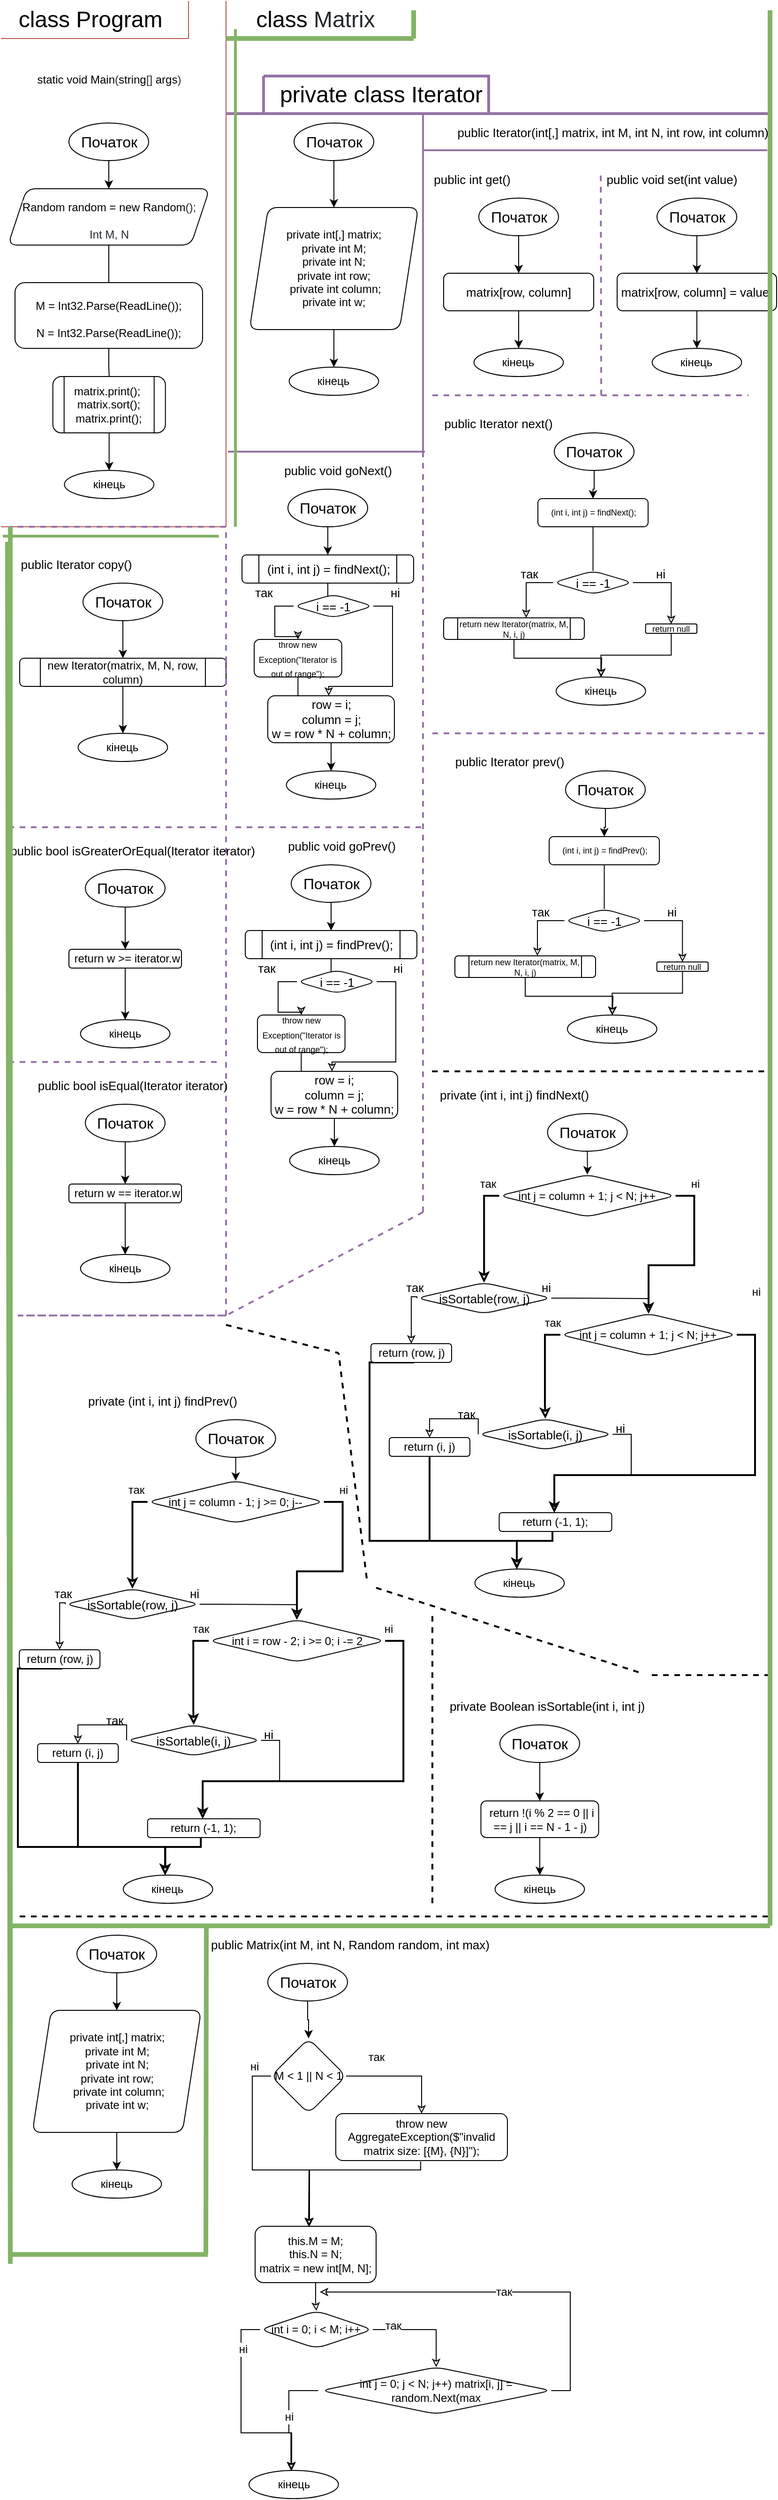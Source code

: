 <mxfile version="16.6.1" type="github">
  <diagram id="J93P0dknWouo2h-GwdAa" name="Page-1">
    <mxGraphModel dx="366" dy="706" grid="1" gridSize="10" guides="1" tooltips="1" connect="1" arrows="1" fold="1" page="1" pageScale="1" pageWidth="827" pageHeight="1169" math="0" shadow="0">
      <root>
        <mxCell id="0" />
        <mxCell id="1" parent="0" />
        <mxCell id="jm0wsWvHRC7rD9zgn_kI-3" value="&lt;font style=&quot;font-size: 24px&quot;&gt;&lt;span class=&quot;pl-k&quot; style=&quot;box-sizing: border-box ; font-family: , , &amp;#34;sf mono&amp;#34; , &amp;#34;menlo&amp;#34; , &amp;#34;consolas&amp;#34; , &amp;#34;liberation mono&amp;#34; , monospace ; background-color: rgb(255 , 255 , 255)&quot;&gt;class&lt;/span&gt;&lt;span style=&quot;color: rgb(36 , 41 , 47) ; font-family: , , &amp;#34;sf mono&amp;#34; , &amp;#34;menlo&amp;#34; , &amp;#34;consolas&amp;#34; , &amp;#34;liberation mono&amp;#34; , monospace ; background-color: rgb(255 , 255 , 255)&quot;&gt; &lt;/span&gt;&lt;span class=&quot;pl-en&quot; style=&quot;box-sizing: border-box ; font-family: , , &amp;#34;sf mono&amp;#34; , &amp;#34;menlo&amp;#34; , &amp;#34;consolas&amp;#34; , &amp;#34;liberation mono&amp;#34; , monospace ; background-color: rgb(255 , 255 , 255)&quot;&gt;&lt;span class=&quot;pl-token&quot; style=&quot;box-sizing: border-box&quot;&gt;Program&lt;/span&gt;&lt;/span&gt;&lt;/font&gt;" style="text;html=1;align=center;verticalAlign=middle;resizable=0;points=[];autosize=1;strokeColor=none;fillColor=none;" parent="1" vertex="1">
          <mxGeometry x="10" y="10" width="170" height="20" as="geometry" />
        </mxCell>
        <mxCell id="jm0wsWvHRC7rD9zgn_kI-6" value="" style="endArrow=none;html=1;rounded=0;fillColor=#f8cecc;strokeColor=#b85450;" parent="1" edge="1">
          <mxGeometry width="50" height="50" relative="1" as="geometry">
            <mxPoint y="40" as="sourcePoint" />
            <mxPoint x="200" y="40" as="targetPoint" />
          </mxGeometry>
        </mxCell>
        <mxCell id="jm0wsWvHRC7rD9zgn_kI-7" value="" style="endArrow=none;html=1;rounded=0;fillColor=#f8cecc;strokeColor=#b85450;" parent="1" edge="1">
          <mxGeometry width="50" height="50" relative="1" as="geometry">
            <mxPoint x="200" as="sourcePoint" />
            <mxPoint x="200" y="40" as="targetPoint" />
          </mxGeometry>
        </mxCell>
        <mxCell id="jm0wsWvHRC7rD9zgn_kI-8" value="&lt;span class=&quot;pl-k&quot; style=&quot;box-sizing: border-box ; font-family: , , &amp;#34;sf mono&amp;#34; , &amp;#34;menlo&amp;#34; , &amp;#34;consolas&amp;#34; , &amp;#34;liberation mono&amp;#34; , monospace ; font-size: 12px ; background-color: rgb(255 , 255 , 255)&quot;&gt;static&lt;/span&gt;&lt;span style=&quot;color: rgb(36 , 41 , 47) ; font-family: , , &amp;#34;sf mono&amp;#34; , &amp;#34;menlo&amp;#34; , &amp;#34;consolas&amp;#34; , &amp;#34;liberation mono&amp;#34; , monospace ; font-size: 12px ; background-color: rgb(255 , 255 , 255)&quot;&gt; &lt;/span&gt;&lt;span class=&quot;pl-k&quot; style=&quot;box-sizing: border-box ; font-family: , , &amp;#34;sf mono&amp;#34; , &amp;#34;menlo&amp;#34; , &amp;#34;consolas&amp;#34; , &amp;#34;liberation mono&amp;#34; , monospace ; font-size: 12px ; background-color: rgb(255 , 255 , 255)&quot;&gt;void&lt;/span&gt;&lt;span style=&quot;color: rgb(36 , 41 , 47) ; font-family: , , &amp;#34;sf mono&amp;#34; , &amp;#34;menlo&amp;#34; , &amp;#34;consolas&amp;#34; , &amp;#34;liberation mono&amp;#34; , monospace ; font-size: 12px ; background-color: rgb(255 , 255 , 255)&quot;&gt; &lt;/span&gt;&lt;span class=&quot;pl-en&quot; style=&quot;box-sizing: border-box ; font-family: , , &amp;#34;sf mono&amp;#34; , &amp;#34;menlo&amp;#34; , &amp;#34;consolas&amp;#34; , &amp;#34;liberation mono&amp;#34; , monospace ; font-size: 12px ; background-color: rgb(255 , 255 , 255)&quot;&gt;&lt;span class=&quot;pl-token&quot; style=&quot;box-sizing: border-box&quot;&gt;Main&lt;/span&gt;&lt;/span&gt;&lt;span style=&quot;color: rgb(36 , 41 , 47) ; font-family: , , &amp;#34;sf mono&amp;#34; , &amp;#34;menlo&amp;#34; , &amp;#34;consolas&amp;#34; , &amp;#34;liberation mono&amp;#34; , monospace ; font-size: 12px ; background-color: rgb(255 , 255 , 255)&quot;&gt;(&lt;/span&gt;&lt;span class=&quot;pl-k&quot; style=&quot;box-sizing: border-box ; font-family: , , &amp;#34;sf mono&amp;#34; , &amp;#34;menlo&amp;#34; , &amp;#34;consolas&amp;#34; , &amp;#34;liberation mono&amp;#34; , monospace ; font-size: 12px ; background-color: rgb(255 , 255 , 255)&quot;&gt;string&lt;/span&gt;&lt;span style=&quot;color: rgb(36 , 41 , 47) ; font-family: , , &amp;#34;sf mono&amp;#34; , &amp;#34;menlo&amp;#34; , &amp;#34;consolas&amp;#34; , &amp;#34;liberation mono&amp;#34; , monospace ; font-size: 12px ; background-color: rgb(255 , 255 , 255)&quot;&gt;[] &lt;/span&gt;&lt;span class=&quot;pl-en&quot; style=&quot;box-sizing: border-box ; font-family: , , &amp;#34;sf mono&amp;#34; , &amp;#34;menlo&amp;#34; , &amp;#34;consolas&amp;#34; , &amp;#34;liberation mono&amp;#34; , monospace ; font-size: 12px ; background-color: rgb(255 , 255 , 255)&quot;&gt;args&lt;/span&gt;&lt;span style=&quot;color: rgb(36 , 41 , 47) ; font-family: , , &amp;#34;sf mono&amp;#34; , &amp;#34;menlo&amp;#34; , &amp;#34;consolas&amp;#34; , &amp;#34;liberation mono&amp;#34; , monospace ; font-size: 12px ; background-color: rgb(255 , 255 , 255)&quot;&gt;)&lt;/span&gt;" style="text;html=1;align=center;verticalAlign=middle;resizable=0;points=[];autosize=1;strokeColor=none;fillColor=none;fontSize=24;" parent="1" vertex="1">
          <mxGeometry x="30" y="60" width="170" height="40" as="geometry" />
        </mxCell>
        <mxCell id="jm0wsWvHRC7rD9zgn_kI-11" style="edgeStyle=orthogonalEdgeStyle;rounded=0;orthogonalLoop=1;jettySize=auto;html=1;exitX=0.5;exitY=1;exitDx=0;exitDy=0;fontSize=24;" parent="1" source="jm0wsWvHRC7rD9zgn_kI-10" target="jm0wsWvHRC7rD9zgn_kI-12" edge="1">
          <mxGeometry relative="1" as="geometry">
            <mxPoint x="115.353" y="210" as="targetPoint" />
          </mxGeometry>
        </mxCell>
        <mxCell id="jm0wsWvHRC7rD9zgn_kI-10" value="Початок" style="ellipse;whiteSpace=wrap;html=1;fontSize=16;strokeWidth=1;" parent="1" vertex="1">
          <mxGeometry x="72.5" y="130.0" width="85" height="40" as="geometry" />
        </mxCell>
        <mxCell id="jm0wsWvHRC7rD9zgn_kI-14" style="edgeStyle=orthogonalEdgeStyle;rounded=0;orthogonalLoop=1;jettySize=auto;html=1;exitX=0.5;exitY=1;exitDx=0;exitDy=0;fontSize=24;endArrow=none;endFill=0;" parent="1" source="jm0wsWvHRC7rD9zgn_kI-12" target="jm0wsWvHRC7rD9zgn_kI-18" edge="1">
          <mxGeometry relative="1" as="geometry">
            <mxPoint x="115" y="290" as="targetPoint" />
          </mxGeometry>
        </mxCell>
        <mxCell id="jm0wsWvHRC7rD9zgn_kI-12" value="&lt;span class=&quot;pl-en&quot; style=&quot;box-sizing: border-box ; font-family: , , &amp;#34;sf mono&amp;#34; , &amp;#34;menlo&amp;#34; , &amp;#34;consolas&amp;#34; , &amp;#34;liberation mono&amp;#34; , monospace ; font-size: 12px ; background-color: rgb(255 , 255 , 255)&quot;&gt;Random&lt;/span&gt;&lt;span style=&quot;color: rgb(36 , 41 , 47) ; font-family: , , &amp;#34;sf mono&amp;#34; , &amp;#34;menlo&amp;#34; , &amp;#34;consolas&amp;#34; , &amp;#34;liberation mono&amp;#34; , monospace ; font-size: 12px ; background-color: rgb(255 , 255 , 255)&quot;&gt; &lt;/span&gt;&lt;span class=&quot;pl-en&quot; style=&quot;box-sizing: border-box ; font-family: , , &amp;#34;sf mono&amp;#34; , &amp;#34;menlo&amp;#34; , &amp;#34;consolas&amp;#34; , &amp;#34;liberation mono&amp;#34; , monospace ; font-size: 12px ; background-color: rgb(255 , 255 , 255)&quot;&gt;random&lt;/span&gt;&lt;span style=&quot;color: rgb(36 , 41 , 47) ; font-family: , , &amp;#34;sf mono&amp;#34; , &amp;#34;menlo&amp;#34; , &amp;#34;consolas&amp;#34; , &amp;#34;liberation mono&amp;#34; , monospace ; font-size: 12px ; background-color: rgb(255 , 255 , 255)&quot;&gt; &lt;/span&gt;&lt;span class=&quot;pl-k&quot; style=&quot;box-sizing: border-box ; font-family: , , &amp;#34;sf mono&amp;#34; , &amp;#34;menlo&amp;#34; , &amp;#34;consolas&amp;#34; , &amp;#34;liberation mono&amp;#34; , monospace ; font-size: 12px ; background-color: rgb(255 , 255 , 255)&quot;&gt;=&lt;/span&gt;&lt;span style=&quot;color: rgb(36 , 41 , 47) ; font-family: , , &amp;#34;sf mono&amp;#34; , &amp;#34;menlo&amp;#34; , &amp;#34;consolas&amp;#34; , &amp;#34;liberation mono&amp;#34; , monospace ; font-size: 12px ; background-color: rgb(255 , 255 , 255)&quot;&gt; &lt;/span&gt;&lt;span class=&quot;pl-k&quot; style=&quot;box-sizing: border-box ; font-family: , , &amp;#34;sf mono&amp;#34; , &amp;#34;menlo&amp;#34; , &amp;#34;consolas&amp;#34; , &amp;#34;liberation mono&amp;#34; , monospace ; font-size: 12px ; background-color: rgb(255 , 255 , 255)&quot;&gt;new&lt;/span&gt;&lt;span style=&quot;color: rgb(36 , 41 , 47) ; font-family: , , &amp;#34;sf mono&amp;#34; , &amp;#34;menlo&amp;#34; , &amp;#34;consolas&amp;#34; , &amp;#34;liberation mono&amp;#34; , monospace ; font-size: 12px ; background-color: rgb(255 , 255 , 255)&quot;&gt; &lt;/span&gt;&lt;span class=&quot;pl-en&quot; style=&quot;box-sizing: border-box ; font-family: , , &amp;#34;sf mono&amp;#34; , &amp;#34;menlo&amp;#34; , &amp;#34;consolas&amp;#34; , &amp;#34;liberation mono&amp;#34; , monospace ; font-size: 12px ; background-color: rgb(255 , 255 , 255)&quot;&gt;Random&lt;/span&gt;&lt;span style=&quot;color: rgb(36 , 41 , 47) ; font-family: , , &amp;#34;sf mono&amp;#34; , &amp;#34;menlo&amp;#34; , &amp;#34;consolas&amp;#34; , &amp;#34;liberation mono&amp;#34; , monospace ; font-size: 12px ; background-color: rgb(255 , 255 , 255)&quot;&gt;();&lt;br&gt;Int M, N&lt;br&gt;&lt;/span&gt;" style="shape=parallelogram;perimeter=parallelogramPerimeter;whiteSpace=wrap;html=1;fixedSize=1;fontSize=24;perimeterSpacing=0;sketch=0;rounded=1;" parent="1" vertex="1">
          <mxGeometry x="7.5" y="200" width="215" height="60" as="geometry" />
        </mxCell>
        <mxCell id="jm0wsWvHRC7rD9zgn_kI-19" style="edgeStyle=orthogonalEdgeStyle;rounded=0;orthogonalLoop=1;jettySize=auto;html=1;exitX=0.5;exitY=1;exitDx=0;exitDy=0;fontSize=12;endArrow=none;endFill=0;" parent="1" source="jm0wsWvHRC7rD9zgn_kI-18" target="jm0wsWvHRC7rD9zgn_kI-20" edge="1">
          <mxGeometry relative="1" as="geometry">
            <mxPoint x="115.353" y="410" as="targetPoint" />
          </mxGeometry>
        </mxCell>
        <mxCell id="jm0wsWvHRC7rD9zgn_kI-18" value="&lt;font style=&quot;font-size: 12px&quot;&gt;M =&lt;/font&gt;&lt;font style=&quot;font-size: 12px&quot;&gt; Int32.Parse(ReadLine());&lt;br&gt;N = Int32.Parse(ReadLine());&lt;/font&gt;" style="rounded=1;whiteSpace=wrap;html=1;sketch=0;fontSize=24;" parent="1" vertex="1">
          <mxGeometry x="15" y="300" width="200" height="70" as="geometry" />
        </mxCell>
        <mxCell id="jm0wsWvHRC7rD9zgn_kI-21" style="edgeStyle=orthogonalEdgeStyle;rounded=0;orthogonalLoop=1;jettySize=auto;html=1;exitX=0.5;exitY=1;exitDx=0;exitDy=0;fontSize=12;" parent="1" source="jm0wsWvHRC7rD9zgn_kI-20" target="jm0wsWvHRC7rD9zgn_kI-22" edge="1">
          <mxGeometry relative="1" as="geometry">
            <mxPoint x="115.353" y="500" as="targetPoint" />
          </mxGeometry>
        </mxCell>
        <mxCell id="jm0wsWvHRC7rD9zgn_kI-20" value="&lt;div&gt;matrix.print();&lt;span&gt;&amp;nbsp;&lt;/span&gt;&lt;/div&gt;&lt;div&gt;&lt;span&gt;matrix.sort();&lt;/span&gt;&lt;/div&gt;&lt;div&gt;matrix.print();&lt;br&gt;&lt;/div&gt;" style="shape=process;whiteSpace=wrap;html=1;backgroundOutline=1;rounded=1;sketch=0;fontSize=12;" parent="1" vertex="1">
          <mxGeometry x="55.353" y="400" width="120" height="60" as="geometry" />
        </mxCell>
        <mxCell id="jm0wsWvHRC7rD9zgn_kI-22" value="кінець" style="ellipse;whiteSpace=wrap;html=1;rounded=1;sketch=0;fontSize=12;" parent="1" vertex="1">
          <mxGeometry x="67.68" y="500" width="95.35" height="30" as="geometry" />
        </mxCell>
        <mxCell id="jm0wsWvHRC7rD9zgn_kI-23" value="" style="endArrow=none;html=1;rounded=0;fontSize=12;fillColor=#f8cecc;strokeColor=#b85450;" parent="1" edge="1">
          <mxGeometry width="50" height="50" relative="1" as="geometry">
            <mxPoint x="240" y="560" as="sourcePoint" />
            <mxPoint x="240" as="targetPoint" />
          </mxGeometry>
        </mxCell>
        <mxCell id="jm0wsWvHRC7rD9zgn_kI-24" value="" style="endArrow=none;html=1;rounded=0;fontSize=12;fillColor=#f8cecc;strokeColor=#b85450;" parent="1" edge="1">
          <mxGeometry width="50" height="50" relative="1" as="geometry">
            <mxPoint y="560" as="sourcePoint" />
            <mxPoint x="240" y="560" as="targetPoint" />
          </mxGeometry>
        </mxCell>
        <mxCell id="jm0wsWvHRC7rD9zgn_kI-25" value="&lt;font style=&quot;font-size: 24px&quot;&gt;&lt;span class=&quot;pl-k&quot; style=&quot;box-sizing: border-box ; font-family: , , &amp;#34;sf mono&amp;#34; , &amp;#34;menlo&amp;#34; , &amp;#34;consolas&amp;#34; , &amp;#34;liberation mono&amp;#34; , monospace ; background-color: rgb(255 , 255 , 255)&quot;&gt;class&lt;/span&gt;&lt;span style=&quot;color: rgb(36 , 41 , 47) ; font-family: , , &amp;#34;sf mono&amp;#34; , &amp;#34;menlo&amp;#34; , &amp;#34;consolas&amp;#34; , &amp;#34;liberation mono&amp;#34; , monospace ; background-color: rgb(255 , 255 , 255)&quot;&gt;&amp;nbsp;&lt;/span&gt;&lt;/font&gt;&lt;font color=&quot;#24292f&quot;&gt;&lt;span style=&quot;font-size: 24px ; background-color: rgb(255 , 255 , 255)&quot;&gt;Matrix&lt;/span&gt;&lt;/font&gt;" style="text;html=1;align=center;verticalAlign=middle;resizable=0;points=[];autosize=1;strokeColor=none;fillColor=none;" parent="1" vertex="1">
          <mxGeometry x="265" y="10" width="140" height="20" as="geometry" />
        </mxCell>
        <mxCell id="jm0wsWvHRC7rD9zgn_kI-26" value="" style="endArrow=none;html=1;rounded=0;fillColor=#d5e8d4;strokeColor=#82b366;strokeWidth=5;" parent="1" edge="1">
          <mxGeometry width="50" height="50" relative="1" as="geometry">
            <mxPoint x="240.0" y="40" as="sourcePoint" />
            <mxPoint x="440.0" y="40" as="targetPoint" />
          </mxGeometry>
        </mxCell>
        <mxCell id="jm0wsWvHRC7rD9zgn_kI-27" value="" style="endArrow=none;html=1;rounded=0;fillColor=#d5e8d4;strokeColor=#82b366;strokeWidth=5;" parent="1" edge="1">
          <mxGeometry width="50" height="50" relative="1" as="geometry">
            <mxPoint x="440" y="10" as="sourcePoint" />
            <mxPoint x="440.0" y="40" as="targetPoint" />
          </mxGeometry>
        </mxCell>
        <mxCell id="jm0wsWvHRC7rD9zgn_kI-29" value="&lt;span style=&quot;font-size: 24px&quot;&gt;private class Iterator&lt;/span&gt;" style="text;html=1;align=center;verticalAlign=middle;resizable=0;points=[];autosize=1;strokeColor=none;fillColor=none;" parent="1" vertex="1">
          <mxGeometry x="290" y="90" width="230" height="20" as="geometry" />
        </mxCell>
        <mxCell id="jm0wsWvHRC7rD9zgn_kI-38" value="" style="endArrow=none;html=1;rounded=0;fontSize=12;fillColor=#e1d5e7;strokeColor=#9673a6;strokeWidth=3;" parent="1" edge="1">
          <mxGeometry width="50" height="50" relative="1" as="geometry">
            <mxPoint x="280" y="80" as="sourcePoint" />
            <mxPoint x="280" y="120" as="targetPoint" />
          </mxGeometry>
        </mxCell>
        <mxCell id="jm0wsWvHRC7rD9zgn_kI-40" value="" style="endArrow=none;html=1;rounded=0;fontSize=12;fillColor=#e1d5e7;strokeColor=#9673a6;strokeWidth=3;" parent="1" edge="1">
          <mxGeometry width="50" height="50" relative="1" as="geometry">
            <mxPoint x="280" y="80" as="sourcePoint" />
            <mxPoint x="520" y="120" as="targetPoint" />
            <Array as="points">
              <mxPoint x="520" y="80" />
            </Array>
          </mxGeometry>
        </mxCell>
        <mxCell id="jm0wsWvHRC7rD9zgn_kI-42" value="" style="endArrow=none;html=1;rounded=0;fontSize=12;fillColor=#e1d5e7;strokeColor=#9673a6;strokeWidth=3;" parent="1" edge="1">
          <mxGeometry width="50" height="50" relative="1" as="geometry">
            <mxPoint x="240" y="120" as="sourcePoint" />
            <mxPoint x="820" y="120" as="targetPoint" />
          </mxGeometry>
        </mxCell>
        <mxCell id="jm0wsWvHRC7rD9zgn_kI-45" style="edgeStyle=orthogonalEdgeStyle;rounded=0;orthogonalLoop=1;jettySize=auto;html=1;exitX=0.5;exitY=1;exitDx=0;exitDy=0;fontSize=12;" parent="1" source="jm0wsWvHRC7rD9zgn_kI-44" target="jm0wsWvHRC7rD9zgn_kI-46" edge="1">
          <mxGeometry relative="1" as="geometry">
            <mxPoint x="552.357" y="290" as="targetPoint" />
          </mxGeometry>
        </mxCell>
        <mxCell id="jm0wsWvHRC7rD9zgn_kI-44" value="Початок" style="ellipse;whiteSpace=wrap;html=1;fontSize=16;strokeWidth=1;rounded=1;sketch=0;" parent="1" vertex="1">
          <mxGeometry x="509.5" y="210.0" width="85" height="40" as="geometry" />
        </mxCell>
        <mxCell id="jm0wsWvHRC7rD9zgn_kI-46" value="matrix[row, column]" style="rounded=1;whiteSpace=wrap;html=1;sketch=0;fontSize=13;" parent="1" vertex="1">
          <mxGeometry x="472" y="290" width="160" height="40" as="geometry" />
        </mxCell>
        <mxCell id="jm0wsWvHRC7rD9zgn_kI-49" style="edgeStyle=orthogonalEdgeStyle;rounded=0;orthogonalLoop=1;jettySize=auto;html=1;fontSize=12;" parent="1" source="jm0wsWvHRC7rD9zgn_kI-46" target="jm0wsWvHRC7rD9zgn_kI-50" edge="1">
          <mxGeometry relative="1" as="geometry">
            <mxPoint x="552.003" y="470" as="targetPoint" />
            <mxPoint x="552.003" y="430.0" as="sourcePoint" />
          </mxGeometry>
        </mxCell>
        <mxCell id="jm0wsWvHRC7rD9zgn_kI-50" value="кінець" style="ellipse;whiteSpace=wrap;html=1;rounded=1;sketch=0;fontSize=12;" parent="1" vertex="1">
          <mxGeometry x="504.33" y="370" width="95.35" height="30" as="geometry" />
        </mxCell>
        <mxCell id="jm0wsWvHRC7rD9zgn_kI-51" value="&lt;font style=&quot;font-size: 13px&quot;&gt;public Iterator(int[,] matrix, int M, int N, int row, int column)&lt;/font&gt;" style="text;html=1;align=center;verticalAlign=middle;resizable=0;points=[];autosize=1;strokeColor=none;fillColor=none;" parent="1" vertex="1">
          <mxGeometry x="477" y="130.0" width="350" height="20" as="geometry" />
        </mxCell>
        <mxCell id="jm0wsWvHRC7rD9zgn_kI-52" value="" style="endArrow=none;html=1;rounded=0;fillColor=#e1d5e7;strokeColor=#9673a6;strokeWidth=2;" parent="1" edge="1">
          <mxGeometry width="50" height="50" relative="1" as="geometry">
            <mxPoint x="450" y="159" as="sourcePoint" />
            <mxPoint x="817" y="159" as="targetPoint" />
          </mxGeometry>
        </mxCell>
        <mxCell id="jm0wsWvHRC7rD9zgn_kI-53" value="" style="endArrow=none;html=1;rounded=0;" parent="1" edge="1">
          <mxGeometry width="50" height="50" relative="1" as="geometry">
            <mxPoint x="820" y="119" as="sourcePoint" />
            <mxPoint x="820" y="159" as="targetPoint" />
          </mxGeometry>
        </mxCell>
        <mxCell id="jm0wsWvHRC7rD9zgn_kI-54" value="" style="endArrow=none;html=1;rounded=0;fontSize=12;fillColor=#e1d5e7;strokeColor=#9673a6;strokeWidth=2;" parent="1" edge="1">
          <mxGeometry width="50" height="50" relative="1" as="geometry">
            <mxPoint x="450" y="480" as="sourcePoint" />
            <mxPoint x="450" y="120" as="targetPoint" />
          </mxGeometry>
        </mxCell>
        <mxCell id="jm0wsWvHRC7rD9zgn_kI-55" value="" style="endArrow=none;html=1;rounded=0;fontSize=12;fillColor=#e1d5e7;strokeColor=#9673a6;strokeWidth=2;" parent="1" edge="1">
          <mxGeometry width="50" height="50" relative="1" as="geometry">
            <mxPoint x="242" y="480" as="sourcePoint" />
            <mxPoint x="452" y="480" as="targetPoint" />
          </mxGeometry>
        </mxCell>
        <mxCell id="pkDNeRE30fQ9Vf2fr36v-1" value="public int get()" style="text;html=1;align=center;verticalAlign=middle;resizable=0;points=[];autosize=1;strokeColor=none;fillColor=none;fontSize=13;" vertex="1" parent="1">
          <mxGeometry x="452" y="180" width="100" height="20" as="geometry" />
        </mxCell>
        <mxCell id="pkDNeRE30fQ9Vf2fr36v-2" style="edgeStyle=orthogonalEdgeStyle;rounded=0;orthogonalLoop=1;jettySize=auto;html=1;exitX=0.5;exitY=1;exitDx=0;exitDy=0;fontSize=12;" edge="1" source="pkDNeRE30fQ9Vf2fr36v-3" target="pkDNeRE30fQ9Vf2fr36v-4" parent="1">
          <mxGeometry relative="1" as="geometry">
            <mxPoint x="355.357" y="210" as="targetPoint" />
          </mxGeometry>
        </mxCell>
        <mxCell id="pkDNeRE30fQ9Vf2fr36v-3" value="Початок" style="ellipse;whiteSpace=wrap;html=1;fontSize=16;strokeWidth=1;rounded=1;sketch=0;" vertex="1" parent="1">
          <mxGeometry x="312.5" y="130.0" width="85" height="40" as="geometry" />
        </mxCell>
        <mxCell id="pkDNeRE30fQ9Vf2fr36v-4" value="&lt;div&gt;private int[,] matrix;&lt;/div&gt;&lt;div&gt;&lt;span&gt;private int M;&lt;/span&gt;&lt;/div&gt;&lt;div&gt;private int N;&lt;/div&gt;&lt;div&gt;private int row;&lt;/div&gt;&lt;div&gt;&amp;nbsp;private int column;&lt;/div&gt;&lt;div&gt;private int w;&lt;/div&gt;" style="shape=parallelogram;perimeter=parallelogramPerimeter;whiteSpace=wrap;html=1;fixedSize=1;rounded=1;sketch=0;fontSize=12;" vertex="1" parent="1">
          <mxGeometry x="265" y="220" width="180" height="130" as="geometry" />
        </mxCell>
        <mxCell id="pkDNeRE30fQ9Vf2fr36v-5" style="edgeStyle=orthogonalEdgeStyle;rounded=0;orthogonalLoop=1;jettySize=auto;html=1;fontSize=12;" edge="1" source="pkDNeRE30fQ9Vf2fr36v-4" target="pkDNeRE30fQ9Vf2fr36v-6" parent="1">
          <mxGeometry relative="1" as="geometry">
            <mxPoint x="355.003" y="390" as="targetPoint" />
            <mxPoint x="355.003" y="350.0" as="sourcePoint" />
          </mxGeometry>
        </mxCell>
        <mxCell id="pkDNeRE30fQ9Vf2fr36v-6" value="кінець" style="ellipse;whiteSpace=wrap;html=1;rounded=1;sketch=0;fontSize=12;" vertex="1" parent="1">
          <mxGeometry x="307.33" y="390" width="95.35" height="30" as="geometry" />
        </mxCell>
        <mxCell id="pkDNeRE30fQ9Vf2fr36v-8" style="edgeStyle=orthogonalEdgeStyle;rounded=0;orthogonalLoop=1;jettySize=auto;html=1;exitX=0.5;exitY=1;exitDx=0;exitDy=0;fontSize=12;" edge="1" source="pkDNeRE30fQ9Vf2fr36v-9" target="pkDNeRE30fQ9Vf2fr36v-10" parent="1">
          <mxGeometry relative="1" as="geometry">
            <mxPoint x="742.357" y="290" as="targetPoint" />
          </mxGeometry>
        </mxCell>
        <mxCell id="pkDNeRE30fQ9Vf2fr36v-9" value="Початок" style="ellipse;whiteSpace=wrap;html=1;fontSize=16;strokeWidth=1;rounded=1;sketch=0;" vertex="1" parent="1">
          <mxGeometry x="699.5" y="210.0" width="85" height="40" as="geometry" />
        </mxCell>
        <mxCell id="pkDNeRE30fQ9Vf2fr36v-10" value="matrix[row, column] = value;" style="rounded=1;whiteSpace=wrap;html=1;sketch=0;fontSize=13;" vertex="1" parent="1">
          <mxGeometry x="657" y="290" width="170" height="40" as="geometry" />
        </mxCell>
        <mxCell id="pkDNeRE30fQ9Vf2fr36v-11" style="edgeStyle=orthogonalEdgeStyle;rounded=0;orthogonalLoop=1;jettySize=auto;html=1;fontSize=12;" edge="1" source="pkDNeRE30fQ9Vf2fr36v-10" target="pkDNeRE30fQ9Vf2fr36v-12" parent="1">
          <mxGeometry relative="1" as="geometry">
            <mxPoint x="742.003" y="470" as="targetPoint" />
            <mxPoint x="742.003" y="430.0" as="sourcePoint" />
          </mxGeometry>
        </mxCell>
        <mxCell id="pkDNeRE30fQ9Vf2fr36v-12" value="кінець" style="ellipse;whiteSpace=wrap;html=1;rounded=1;sketch=0;fontSize=12;" vertex="1" parent="1">
          <mxGeometry x="694.33" y="370" width="95.35" height="30" as="geometry" />
        </mxCell>
        <mxCell id="pkDNeRE30fQ9Vf2fr36v-13" value="public void set(int value)" style="text;html=1;align=center;verticalAlign=middle;resizable=0;points=[];autosize=1;strokeColor=none;fillColor=none;fontSize=13;" vertex="1" parent="1">
          <mxGeometry x="639.68" y="180" width="150" height="20" as="geometry" />
        </mxCell>
        <mxCell id="pkDNeRE30fQ9Vf2fr36v-15" value="" style="endArrow=none;dashed=1;html=1;rounded=0;fontSize=13;entryX=-0.001;entryY=0.021;entryDx=0;entryDy=0;entryPerimeter=0;fillColor=#e1d5e7;strokeColor=#9673a6;strokeWidth=2;" edge="1" parent="1" target="pkDNeRE30fQ9Vf2fr36v-13">
          <mxGeometry width="50" height="50" relative="1" as="geometry">
            <mxPoint x="640" y="420" as="sourcePoint" />
            <mxPoint x="632" y="190" as="targetPoint" />
          </mxGeometry>
        </mxCell>
        <mxCell id="pkDNeRE30fQ9Vf2fr36v-19" value="" style="endArrow=none;dashed=1;html=1;rounded=0;fontSize=13;fillColor=#e1d5e7;strokeColor=#9673a6;strokeWidth=2;" edge="1" parent="1">
          <mxGeometry width="50" height="50" relative="1" as="geometry">
            <mxPoint x="460" y="420" as="sourcePoint" />
            <mxPoint x="797" y="420" as="targetPoint" />
          </mxGeometry>
        </mxCell>
        <mxCell id="pkDNeRE30fQ9Vf2fr36v-20" value="public void goNext()" style="text;html=1;align=center;verticalAlign=middle;resizable=0;points=[];autosize=1;strokeColor=none;fillColor=none;fontSize=13;" vertex="1" parent="1">
          <mxGeometry x="294" y="490" width="130" height="20" as="geometry" />
        </mxCell>
        <mxCell id="pkDNeRE30fQ9Vf2fr36v-21" style="edgeStyle=orthogonalEdgeStyle;rounded=0;orthogonalLoop=1;jettySize=auto;html=1;exitX=0.5;exitY=1;exitDx=0;exitDy=0;fontSize=12;" edge="1" source="pkDNeRE30fQ9Vf2fr36v-22" target="pkDNeRE30fQ9Vf2fr36v-26" parent="1">
          <mxGeometry relative="1" as="geometry">
            <mxPoint x="354.5" y="600" as="targetPoint" />
          </mxGeometry>
        </mxCell>
        <mxCell id="pkDNeRE30fQ9Vf2fr36v-22" value="Початок" style="ellipse;whiteSpace=wrap;html=1;fontSize=16;strokeWidth=1;rounded=1;sketch=0;" vertex="1" parent="1">
          <mxGeometry x="306.0" y="520.0" width="85" height="40" as="geometry" />
        </mxCell>
        <mxCell id="pkDNeRE30fQ9Vf2fr36v-27" style="edgeStyle=orthogonalEdgeStyle;rounded=0;orthogonalLoop=1;jettySize=auto;html=1;exitX=0.5;exitY=1;exitDx=0;exitDy=0;fontSize=13;endArrow=none;endFill=0;" edge="1" parent="1" source="pkDNeRE30fQ9Vf2fr36v-26" target="pkDNeRE30fQ9Vf2fr36v-28">
          <mxGeometry relative="1" as="geometry">
            <mxPoint x="354.786" y="640" as="targetPoint" />
          </mxGeometry>
        </mxCell>
        <mxCell id="pkDNeRE30fQ9Vf2fr36v-26" value="(int i, int j) = findNext();" style="shape=process;whiteSpace=wrap;html=1;backgroundOutline=1;rounded=1;sketch=0;fontSize=13;" vertex="1" parent="1">
          <mxGeometry x="257" y="590" width="183" height="30" as="geometry" />
        </mxCell>
        <mxCell id="pkDNeRE30fQ9Vf2fr36v-29" style="edgeStyle=orthogonalEdgeStyle;rounded=0;orthogonalLoop=1;jettySize=auto;html=1;exitX=0;exitY=0.5;exitDx=0;exitDy=0;fontSize=13;endArrow=classic;endFill=0;" edge="1" parent="1" source="pkDNeRE30fQ9Vf2fr36v-28" target="pkDNeRE30fQ9Vf2fr36v-33">
          <mxGeometry relative="1" as="geometry">
            <mxPoint x="249.5" y="670" as="targetPoint" />
          </mxGeometry>
        </mxCell>
        <mxCell id="pkDNeRE30fQ9Vf2fr36v-30" style="edgeStyle=orthogonalEdgeStyle;rounded=0;orthogonalLoop=1;jettySize=auto;html=1;exitX=1;exitY=0.5;exitDx=0;exitDy=0;fontSize=13;endArrow=classic;endFill=0;" edge="1" parent="1" source="pkDNeRE30fQ9Vf2fr36v-28" target="pkDNeRE30fQ9Vf2fr36v-34">
          <mxGeometry relative="1" as="geometry">
            <mxPoint x="349.5" y="770" as="targetPoint" />
            <Array as="points">
              <mxPoint x="417.5" y="645" />
              <mxPoint x="417.5" y="730" />
              <mxPoint x="349.5" y="730" />
            </Array>
          </mxGeometry>
        </mxCell>
        <mxCell id="pkDNeRE30fQ9Vf2fr36v-28" value="i == -1" style="rhombus;whiteSpace=wrap;html=1;rounded=1;sketch=0;fontSize=13;" vertex="1" parent="1">
          <mxGeometry x="312.01" y="632" width="84.99" height="25" as="geometry" />
        </mxCell>
        <mxCell id="pkDNeRE30fQ9Vf2fr36v-31" value="так" style="text;html=1;align=center;verticalAlign=middle;resizable=0;points=[];autosize=1;strokeColor=none;fillColor=none;fontSize=13;" vertex="1" parent="1">
          <mxGeometry x="264.5" y="620" width="30" height="20" as="geometry" />
        </mxCell>
        <mxCell id="pkDNeRE30fQ9Vf2fr36v-32" value="ні" style="text;html=1;align=center;verticalAlign=middle;resizable=0;points=[];autosize=1;strokeColor=none;fillColor=none;fontSize=13;" vertex="1" parent="1">
          <mxGeometry x="404.5" y="620" width="30" height="20" as="geometry" />
        </mxCell>
        <mxCell id="pkDNeRE30fQ9Vf2fr36v-36" style="edgeStyle=orthogonalEdgeStyle;rounded=0;orthogonalLoop=1;jettySize=auto;html=1;exitX=0.5;exitY=1;exitDx=0;exitDy=0;entryX=0.5;entryY=0;entryDx=0;entryDy=0;fontSize=13;endArrow=none;endFill=0;" edge="1" parent="1" source="pkDNeRE30fQ9Vf2fr36v-33" target="pkDNeRE30fQ9Vf2fr36v-34">
          <mxGeometry relative="1" as="geometry" />
        </mxCell>
        <mxCell id="pkDNeRE30fQ9Vf2fr36v-33" value="&lt;font style=&quot;font-size: 9px&quot;&gt;throw new Exception(&quot;Iterator is out of range&quot;);&lt;/font&gt;" style="rounded=1;whiteSpace=wrap;html=1;sketch=0;fontSize=13;" vertex="1" parent="1">
          <mxGeometry x="270" y="680" width="93.35" height="40" as="geometry" />
        </mxCell>
        <mxCell id="pkDNeRE30fQ9Vf2fr36v-34" value="&lt;div&gt;row = i;&lt;/div&gt;&lt;div&gt;column = j;&lt;/div&gt;&lt;div&gt;w = row * N + column;&lt;/div&gt;" style="rounded=1;whiteSpace=wrap;html=1;sketch=0;fontSize=13;" vertex="1" parent="1">
          <mxGeometry x="284.5" y="740" width="135" height="50" as="geometry" />
        </mxCell>
        <mxCell id="pkDNeRE30fQ9Vf2fr36v-37" style="edgeStyle=orthogonalEdgeStyle;rounded=0;orthogonalLoop=1;jettySize=auto;html=1;fontSize=12;exitX=0.5;exitY=1;exitDx=0;exitDy=0;" edge="1" target="pkDNeRE30fQ9Vf2fr36v-38" parent="1" source="pkDNeRE30fQ9Vf2fr36v-34">
          <mxGeometry relative="1" as="geometry">
            <mxPoint x="349.173" y="940" as="targetPoint" />
            <mxPoint x="349.175" y="800" as="sourcePoint" />
          </mxGeometry>
        </mxCell>
        <mxCell id="pkDNeRE30fQ9Vf2fr36v-38" value="кінець" style="ellipse;whiteSpace=wrap;html=1;rounded=1;sketch=0;fontSize=12;" vertex="1" parent="1">
          <mxGeometry x="304.33" y="820" width="95.35" height="30" as="geometry" />
        </mxCell>
        <mxCell id="pkDNeRE30fQ9Vf2fr36v-40" value="" style="endArrow=none;dashed=1;html=1;rounded=0;fontSize=13;fillColor=#e1d5e7;strokeColor=#9673a6;strokeWidth=2;" edge="1" parent="1">
          <mxGeometry width="50" height="50" relative="1" as="geometry">
            <mxPoint x="450" y="1290" as="sourcePoint" />
            <mxPoint x="450" y="480" as="targetPoint" />
          </mxGeometry>
        </mxCell>
        <mxCell id="pkDNeRE30fQ9Vf2fr36v-41" value="public void goPrev()" style="text;html=1;align=center;verticalAlign=middle;resizable=0;points=[];autosize=1;strokeColor=none;fillColor=none;fontSize=13;" vertex="1" parent="1">
          <mxGeometry x="297.5" y="890" width="130" height="20" as="geometry" />
        </mxCell>
        <mxCell id="pkDNeRE30fQ9Vf2fr36v-42" style="edgeStyle=orthogonalEdgeStyle;rounded=0;orthogonalLoop=1;jettySize=auto;html=1;exitX=0.5;exitY=1;exitDx=0;exitDy=0;fontSize=12;" edge="1" source="pkDNeRE30fQ9Vf2fr36v-43" target="pkDNeRE30fQ9Vf2fr36v-45" parent="1">
          <mxGeometry relative="1" as="geometry">
            <mxPoint x="358.0" y="1000" as="targetPoint" />
          </mxGeometry>
        </mxCell>
        <mxCell id="pkDNeRE30fQ9Vf2fr36v-43" value="Початок" style="ellipse;whiteSpace=wrap;html=1;fontSize=16;strokeWidth=1;rounded=1;sketch=0;" vertex="1" parent="1">
          <mxGeometry x="309.5" y="920.0" width="85" height="40" as="geometry" />
        </mxCell>
        <mxCell id="pkDNeRE30fQ9Vf2fr36v-44" style="edgeStyle=orthogonalEdgeStyle;rounded=0;orthogonalLoop=1;jettySize=auto;html=1;exitX=0.5;exitY=1;exitDx=0;exitDy=0;fontSize=13;endArrow=none;endFill=0;" edge="1" source="pkDNeRE30fQ9Vf2fr36v-45" target="pkDNeRE30fQ9Vf2fr36v-48" parent="1">
          <mxGeometry relative="1" as="geometry">
            <mxPoint x="358.286" y="1040" as="targetPoint" />
          </mxGeometry>
        </mxCell>
        <mxCell id="pkDNeRE30fQ9Vf2fr36v-45" value="(int i, int j) = findPrev();" style="shape=process;whiteSpace=wrap;html=1;backgroundOutline=1;rounded=1;sketch=0;fontSize=13;" vertex="1" parent="1">
          <mxGeometry x="260.5" y="990" width="183" height="30" as="geometry" />
        </mxCell>
        <mxCell id="pkDNeRE30fQ9Vf2fr36v-46" style="edgeStyle=orthogonalEdgeStyle;rounded=0;orthogonalLoop=1;jettySize=auto;html=1;exitX=0;exitY=0.5;exitDx=0;exitDy=0;fontSize=13;endArrow=classic;endFill=0;" edge="1" source="pkDNeRE30fQ9Vf2fr36v-48" target="pkDNeRE30fQ9Vf2fr36v-52" parent="1">
          <mxGeometry relative="1" as="geometry">
            <mxPoint x="253" y="1070" as="targetPoint" />
          </mxGeometry>
        </mxCell>
        <mxCell id="pkDNeRE30fQ9Vf2fr36v-47" style="edgeStyle=orthogonalEdgeStyle;rounded=0;orthogonalLoop=1;jettySize=auto;html=1;exitX=1;exitY=0.5;exitDx=0;exitDy=0;fontSize=13;endArrow=classic;endFill=0;" edge="1" source="pkDNeRE30fQ9Vf2fr36v-48" target="pkDNeRE30fQ9Vf2fr36v-53" parent="1">
          <mxGeometry relative="1" as="geometry">
            <mxPoint x="353" y="1170" as="targetPoint" />
            <Array as="points">
              <mxPoint x="421" y="1045" />
              <mxPoint x="421" y="1130" />
              <mxPoint x="353" y="1130" />
            </Array>
          </mxGeometry>
        </mxCell>
        <mxCell id="pkDNeRE30fQ9Vf2fr36v-48" value="i == -1" style="rhombus;whiteSpace=wrap;html=1;rounded=1;sketch=0;fontSize=13;" vertex="1" parent="1">
          <mxGeometry x="315.51" y="1032" width="84.99" height="25" as="geometry" />
        </mxCell>
        <mxCell id="pkDNeRE30fQ9Vf2fr36v-49" value="так" style="text;html=1;align=center;verticalAlign=middle;resizable=0;points=[];autosize=1;strokeColor=none;fillColor=none;fontSize=13;" vertex="1" parent="1">
          <mxGeometry x="268" y="1020" width="30" height="20" as="geometry" />
        </mxCell>
        <mxCell id="pkDNeRE30fQ9Vf2fr36v-50" value="ні" style="text;html=1;align=center;verticalAlign=middle;resizable=0;points=[];autosize=1;strokeColor=none;fillColor=none;fontSize=13;" vertex="1" parent="1">
          <mxGeometry x="408" y="1020" width="30" height="20" as="geometry" />
        </mxCell>
        <mxCell id="pkDNeRE30fQ9Vf2fr36v-51" style="edgeStyle=orthogonalEdgeStyle;rounded=0;orthogonalLoop=1;jettySize=auto;html=1;exitX=0.5;exitY=1;exitDx=0;exitDy=0;entryX=0.5;entryY=0;entryDx=0;entryDy=0;fontSize=13;endArrow=none;endFill=0;" edge="1" source="pkDNeRE30fQ9Vf2fr36v-52" target="pkDNeRE30fQ9Vf2fr36v-53" parent="1">
          <mxGeometry relative="1" as="geometry" />
        </mxCell>
        <mxCell id="pkDNeRE30fQ9Vf2fr36v-52" value="&lt;font style=&quot;font-size: 9px&quot;&gt;throw new Exception(&quot;Iterator is out of range&quot;);&lt;/font&gt;" style="rounded=1;whiteSpace=wrap;html=1;sketch=0;fontSize=13;" vertex="1" parent="1">
          <mxGeometry x="273.5" y="1080" width="93.35" height="40" as="geometry" />
        </mxCell>
        <mxCell id="pkDNeRE30fQ9Vf2fr36v-53" value="&lt;div&gt;row = i;&lt;/div&gt;&lt;div&gt;column = j;&lt;/div&gt;&lt;div&gt;w = row * N + column;&lt;/div&gt;" style="rounded=1;whiteSpace=wrap;html=1;sketch=0;fontSize=13;" vertex="1" parent="1">
          <mxGeometry x="288" y="1140" width="135" height="50" as="geometry" />
        </mxCell>
        <mxCell id="pkDNeRE30fQ9Vf2fr36v-54" style="edgeStyle=orthogonalEdgeStyle;rounded=0;orthogonalLoop=1;jettySize=auto;html=1;fontSize=12;exitX=0.5;exitY=1;exitDx=0;exitDy=0;" edge="1" source="pkDNeRE30fQ9Vf2fr36v-53" target="pkDNeRE30fQ9Vf2fr36v-55" parent="1">
          <mxGeometry relative="1" as="geometry">
            <mxPoint x="352.673" y="1340" as="targetPoint" />
            <mxPoint x="352.675" y="1200" as="sourcePoint" />
          </mxGeometry>
        </mxCell>
        <mxCell id="pkDNeRE30fQ9Vf2fr36v-55" value="кінець" style="ellipse;whiteSpace=wrap;html=1;rounded=1;sketch=0;fontSize=12;" vertex="1" parent="1">
          <mxGeometry x="307.83" y="1220" width="95.35" height="30" as="geometry" />
        </mxCell>
        <mxCell id="pkDNeRE30fQ9Vf2fr36v-56" value="public Iterator next()" style="text;html=1;align=center;verticalAlign=middle;resizable=0;points=[];autosize=1;strokeColor=none;fillColor=none;fontSize=13;" vertex="1" parent="1">
          <mxGeometry x="464.5" y="440" width="130" height="20" as="geometry" />
        </mxCell>
        <mxCell id="pkDNeRE30fQ9Vf2fr36v-57" style="edgeStyle=orthogonalEdgeStyle;rounded=0;orthogonalLoop=1;jettySize=auto;html=1;exitX=0.5;exitY=1;exitDx=0;exitDy=0;fontSize=12;" edge="1" source="pkDNeRE30fQ9Vf2fr36v-58" target="pkDNeRE30fQ9Vf2fr36v-63" parent="1">
          <mxGeometry relative="1" as="geometry">
            <mxPoint x="633" y="540" as="targetPoint" />
          </mxGeometry>
        </mxCell>
        <mxCell id="pkDNeRE30fQ9Vf2fr36v-58" value="Початок" style="ellipse;whiteSpace=wrap;html=1;fontSize=16;strokeWidth=1;rounded=1;sketch=0;" vertex="1" parent="1">
          <mxGeometry x="590.0" y="460.0" width="85" height="40" as="geometry" />
        </mxCell>
        <mxCell id="pkDNeRE30fQ9Vf2fr36v-62" value="" style="endArrow=none;dashed=1;html=1;rounded=0;fontSize=13;fillColor=#e1d5e7;strokeColor=#9673a6;strokeWidth=2;" edge="1" parent="1">
          <mxGeometry width="50" height="50" relative="1" as="geometry">
            <mxPoint x="250" y="880" as="sourcePoint" />
            <mxPoint x="450" y="880" as="targetPoint" />
          </mxGeometry>
        </mxCell>
        <mxCell id="pkDNeRE30fQ9Vf2fr36v-64" style="edgeStyle=orthogonalEdgeStyle;rounded=0;orthogonalLoop=1;jettySize=auto;html=1;exitX=0.5;exitY=1;exitDx=0;exitDy=0;fontSize=9;endArrow=none;endFill=0;entryX=0.5;entryY=0;entryDx=0;entryDy=0;" edge="1" parent="1" source="pkDNeRE30fQ9Vf2fr36v-63" target="pkDNeRE30fQ9Vf2fr36v-70">
          <mxGeometry relative="1" as="geometry">
            <mxPoint x="631.667" y="600" as="targetPoint" />
          </mxGeometry>
        </mxCell>
        <mxCell id="pkDNeRE30fQ9Vf2fr36v-63" value="(int i, int j) = findNext();" style="rounded=1;whiteSpace=wrap;html=1;sketch=0;fontSize=9;" vertex="1" parent="1">
          <mxGeometry x="572.5" y="530" width="117.5" height="30" as="geometry" />
        </mxCell>
        <mxCell id="pkDNeRE30fQ9Vf2fr36v-69" style="edgeStyle=orthogonalEdgeStyle;rounded=0;orthogonalLoop=1;jettySize=auto;html=1;exitX=0;exitY=0.5;exitDx=0;exitDy=0;fontSize=13;endArrow=classic;endFill=0;" edge="1" source="pkDNeRE30fQ9Vf2fr36v-70" target="pkDNeRE30fQ9Vf2fr36v-73" parent="1">
          <mxGeometry relative="1" as="geometry">
            <mxPoint x="532.5" y="650" as="targetPoint" />
            <Array as="points">
              <mxPoint x="560" y="620" />
            </Array>
          </mxGeometry>
        </mxCell>
        <mxCell id="pkDNeRE30fQ9Vf2fr36v-76" style="edgeStyle=orthogonalEdgeStyle;rounded=0;orthogonalLoop=1;jettySize=auto;html=1;exitX=1;exitY=0.5;exitDx=0;exitDy=0;fontSize=9;endArrow=classic;endFill=0;" edge="1" parent="1" source="pkDNeRE30fQ9Vf2fr36v-70" target="pkDNeRE30fQ9Vf2fr36v-77">
          <mxGeometry relative="1" as="geometry">
            <mxPoint x="710" y="660" as="targetPoint" />
          </mxGeometry>
        </mxCell>
        <mxCell id="pkDNeRE30fQ9Vf2fr36v-70" value="i == -1" style="rhombus;whiteSpace=wrap;html=1;rounded=1;sketch=0;fontSize=13;" vertex="1" parent="1">
          <mxGeometry x="588.75" y="607" width="84.99" height="25" as="geometry" />
        </mxCell>
        <mxCell id="pkDNeRE30fQ9Vf2fr36v-71" value="так" style="text;html=1;align=center;verticalAlign=middle;resizable=0;points=[];autosize=1;strokeColor=none;fillColor=none;fontSize=13;" vertex="1" parent="1">
          <mxGeometry x="547.5" y="600" width="30" height="20" as="geometry" />
        </mxCell>
        <mxCell id="pkDNeRE30fQ9Vf2fr36v-72" value="ні" style="text;html=1;align=center;verticalAlign=middle;resizable=0;points=[];autosize=1;strokeColor=none;fillColor=none;fontSize=13;" vertex="1" parent="1">
          <mxGeometry x="687.5" y="600" width="30" height="20" as="geometry" />
        </mxCell>
        <mxCell id="pkDNeRE30fQ9Vf2fr36v-78" style="edgeStyle=orthogonalEdgeStyle;rounded=0;orthogonalLoop=1;jettySize=auto;html=1;exitX=0.5;exitY=1;exitDx=0;exitDy=0;fontSize=9;endArrow=classic;endFill=0;" edge="1" parent="1" source="pkDNeRE30fQ9Vf2fr36v-73">
          <mxGeometry relative="1" as="geometry">
            <mxPoint x="640" y="720" as="targetPoint" />
          </mxGeometry>
        </mxCell>
        <mxCell id="pkDNeRE30fQ9Vf2fr36v-73" value="&lt;font style=&quot;font-size: 9px&quot;&gt;return new Iterator(matrix, M, N, i, j)&lt;/font&gt;" style="shape=process;whiteSpace=wrap;html=1;backgroundOutline=1;rounded=1;sketch=0;fontSize=9;" vertex="1" parent="1">
          <mxGeometry x="472" y="657" width="150" height="23" as="geometry" />
        </mxCell>
        <mxCell id="pkDNeRE30fQ9Vf2fr36v-79" style="edgeStyle=orthogonalEdgeStyle;rounded=0;orthogonalLoop=1;jettySize=auto;html=1;exitX=0.5;exitY=1;exitDx=0;exitDy=0;fontSize=9;endArrow=classic;endFill=0;entryX=0.5;entryY=0;entryDx=0;entryDy=0;" edge="1" parent="1" source="pkDNeRE30fQ9Vf2fr36v-77" target="pkDNeRE30fQ9Vf2fr36v-80">
          <mxGeometry relative="1" as="geometry">
            <mxPoint x="640" y="720" as="targetPoint" />
          </mxGeometry>
        </mxCell>
        <mxCell id="pkDNeRE30fQ9Vf2fr36v-77" value="return&amp;nbsp;null" style="rounded=1;whiteSpace=wrap;html=1;sketch=0;fontSize=9;" vertex="1" parent="1">
          <mxGeometry x="687.34" y="663.5" width="54.68" height="10" as="geometry" />
        </mxCell>
        <mxCell id="pkDNeRE30fQ9Vf2fr36v-80" value="кінець" style="ellipse;whiteSpace=wrap;html=1;rounded=1;sketch=0;fontSize=12;" vertex="1" parent="1">
          <mxGeometry x="591.99" y="720" width="95.35" height="30" as="geometry" />
        </mxCell>
        <mxCell id="pkDNeRE30fQ9Vf2fr36v-81" value="" style="endArrow=none;dashed=1;html=1;rounded=0;fontSize=13;fillColor=#e1d5e7;strokeColor=#9673a6;strokeWidth=2;" edge="1" parent="1">
          <mxGeometry width="50" height="50" relative="1" as="geometry">
            <mxPoint x="460" y="780" as="sourcePoint" />
            <mxPoint x="820" y="780" as="targetPoint" />
          </mxGeometry>
        </mxCell>
        <mxCell id="pkDNeRE30fQ9Vf2fr36v-82" value="public Iterator prev()" style="text;html=1;align=center;verticalAlign=middle;resizable=0;points=[];autosize=1;strokeColor=none;fillColor=none;fontSize=13;" vertex="1" parent="1">
          <mxGeometry x="476.5" y="800" width="130" height="20" as="geometry" />
        </mxCell>
        <mxCell id="pkDNeRE30fQ9Vf2fr36v-83" style="edgeStyle=orthogonalEdgeStyle;rounded=0;orthogonalLoop=1;jettySize=auto;html=1;exitX=0.5;exitY=1;exitDx=0;exitDy=0;fontSize=12;" edge="1" source="pkDNeRE30fQ9Vf2fr36v-84" target="pkDNeRE30fQ9Vf2fr36v-86" parent="1">
          <mxGeometry relative="1" as="geometry">
            <mxPoint x="645" y="900" as="targetPoint" />
          </mxGeometry>
        </mxCell>
        <mxCell id="pkDNeRE30fQ9Vf2fr36v-84" value="Початок" style="ellipse;whiteSpace=wrap;html=1;fontSize=16;strokeWidth=1;rounded=1;sketch=0;" vertex="1" parent="1">
          <mxGeometry x="602.0" y="820.0" width="85" height="40" as="geometry" />
        </mxCell>
        <mxCell id="pkDNeRE30fQ9Vf2fr36v-85" style="edgeStyle=orthogonalEdgeStyle;rounded=0;orthogonalLoop=1;jettySize=auto;html=1;exitX=0.5;exitY=1;exitDx=0;exitDy=0;fontSize=9;endArrow=none;endFill=0;entryX=0.5;entryY=0;entryDx=0;entryDy=0;" edge="1" source="pkDNeRE30fQ9Vf2fr36v-86" target="pkDNeRE30fQ9Vf2fr36v-89" parent="1">
          <mxGeometry relative="1" as="geometry">
            <mxPoint x="643.667" y="960" as="targetPoint" />
          </mxGeometry>
        </mxCell>
        <mxCell id="pkDNeRE30fQ9Vf2fr36v-86" value="(int i, int j) = findPrev();" style="rounded=1;whiteSpace=wrap;html=1;sketch=0;fontSize=9;" vertex="1" parent="1">
          <mxGeometry x="584.5" y="890" width="117.5" height="30" as="geometry" />
        </mxCell>
        <mxCell id="pkDNeRE30fQ9Vf2fr36v-87" style="edgeStyle=orthogonalEdgeStyle;rounded=0;orthogonalLoop=1;jettySize=auto;html=1;exitX=0;exitY=0.5;exitDx=0;exitDy=0;fontSize=13;endArrow=classic;endFill=0;" edge="1" source="pkDNeRE30fQ9Vf2fr36v-89" target="pkDNeRE30fQ9Vf2fr36v-93" parent="1">
          <mxGeometry relative="1" as="geometry">
            <mxPoint x="544.5" y="1010" as="targetPoint" />
            <Array as="points">
              <mxPoint x="572" y="980" />
            </Array>
          </mxGeometry>
        </mxCell>
        <mxCell id="pkDNeRE30fQ9Vf2fr36v-88" style="edgeStyle=orthogonalEdgeStyle;rounded=0;orthogonalLoop=1;jettySize=auto;html=1;exitX=1;exitY=0.5;exitDx=0;exitDy=0;fontSize=9;endArrow=classic;endFill=0;" edge="1" source="pkDNeRE30fQ9Vf2fr36v-89" target="pkDNeRE30fQ9Vf2fr36v-95" parent="1">
          <mxGeometry relative="1" as="geometry">
            <mxPoint x="722" y="1020" as="targetPoint" />
          </mxGeometry>
        </mxCell>
        <mxCell id="pkDNeRE30fQ9Vf2fr36v-89" value="i == -1" style="rhombus;whiteSpace=wrap;html=1;rounded=1;sketch=0;fontSize=13;" vertex="1" parent="1">
          <mxGeometry x="600.75" y="967" width="84.99" height="25" as="geometry" />
        </mxCell>
        <mxCell id="pkDNeRE30fQ9Vf2fr36v-90" value="так" style="text;html=1;align=center;verticalAlign=middle;resizable=0;points=[];autosize=1;strokeColor=none;fillColor=none;fontSize=13;" vertex="1" parent="1">
          <mxGeometry x="559.5" y="960" width="30" height="20" as="geometry" />
        </mxCell>
        <mxCell id="pkDNeRE30fQ9Vf2fr36v-91" value="ні" style="text;html=1;align=center;verticalAlign=middle;resizable=0;points=[];autosize=1;strokeColor=none;fillColor=none;fontSize=13;" vertex="1" parent="1">
          <mxGeometry x="699.5" y="960" width="30" height="20" as="geometry" />
        </mxCell>
        <mxCell id="pkDNeRE30fQ9Vf2fr36v-92" style="edgeStyle=orthogonalEdgeStyle;rounded=0;orthogonalLoop=1;jettySize=auto;html=1;exitX=0.5;exitY=1;exitDx=0;exitDy=0;fontSize=9;endArrow=classic;endFill=0;" edge="1" source="pkDNeRE30fQ9Vf2fr36v-93" parent="1">
          <mxGeometry relative="1" as="geometry">
            <mxPoint x="652" y="1080" as="targetPoint" />
          </mxGeometry>
        </mxCell>
        <mxCell id="pkDNeRE30fQ9Vf2fr36v-93" value="&lt;font style=&quot;font-size: 9px&quot;&gt;return new Iterator(matrix, M, N, i, j)&lt;/font&gt;" style="shape=process;whiteSpace=wrap;html=1;backgroundOutline=1;rounded=1;sketch=0;fontSize=9;" vertex="1" parent="1">
          <mxGeometry x="484" y="1017" width="150" height="23" as="geometry" />
        </mxCell>
        <mxCell id="pkDNeRE30fQ9Vf2fr36v-94" style="edgeStyle=orthogonalEdgeStyle;rounded=0;orthogonalLoop=1;jettySize=auto;html=1;exitX=0.5;exitY=1;exitDx=0;exitDy=0;fontSize=9;endArrow=classic;endFill=0;entryX=0.5;entryY=0;entryDx=0;entryDy=0;" edge="1" source="pkDNeRE30fQ9Vf2fr36v-95" target="pkDNeRE30fQ9Vf2fr36v-96" parent="1">
          <mxGeometry relative="1" as="geometry">
            <mxPoint x="652" y="1080" as="targetPoint" />
          </mxGeometry>
        </mxCell>
        <mxCell id="pkDNeRE30fQ9Vf2fr36v-95" value="return&amp;nbsp;null" style="rounded=1;whiteSpace=wrap;html=1;sketch=0;fontSize=9;" vertex="1" parent="1">
          <mxGeometry x="699.34" y="1023.5" width="54.68" height="10" as="geometry" />
        </mxCell>
        <mxCell id="pkDNeRE30fQ9Vf2fr36v-96" value="кінець" style="ellipse;whiteSpace=wrap;html=1;rounded=1;sketch=0;fontSize=12;" vertex="1" parent="1">
          <mxGeometry x="603.99" y="1080" width="95.35" height="30" as="geometry" />
        </mxCell>
        <mxCell id="pkDNeRE30fQ9Vf2fr36v-97" value="" style="endArrow=none;dashed=1;html=1;rounded=0;fontSize=13;strokeWidth=2;" edge="1" parent="1">
          <mxGeometry width="50" height="50" relative="1" as="geometry">
            <mxPoint x="459.66" y="1140" as="sourcePoint" />
            <mxPoint x="819.66" y="1140" as="targetPoint" />
          </mxGeometry>
        </mxCell>
        <mxCell id="pkDNeRE30fQ9Vf2fr36v-104" style="edgeStyle=orthogonalEdgeStyle;rounded=0;orthogonalLoop=1;jettySize=auto;html=1;exitX=0.5;exitY=1;exitDx=0;exitDy=0;fontSize=12;" edge="1" source="pkDNeRE30fQ9Vf2fr36v-105" target="pkDNeRE30fQ9Vf2fr36v-108" parent="1">
          <mxGeometry relative="1" as="geometry">
            <mxPoint x="130.357" y="700" as="targetPoint" />
          </mxGeometry>
        </mxCell>
        <mxCell id="pkDNeRE30fQ9Vf2fr36v-105" value="Початок" style="ellipse;whiteSpace=wrap;html=1;fontSize=16;strokeWidth=1;rounded=1;sketch=0;" vertex="1" parent="1">
          <mxGeometry x="87.5" y="620" width="85" height="40" as="geometry" />
        </mxCell>
        <mxCell id="pkDNeRE30fQ9Vf2fr36v-106" style="edgeStyle=orthogonalEdgeStyle;rounded=0;orthogonalLoop=1;jettySize=auto;html=1;fontSize=12;" edge="1" source="pkDNeRE30fQ9Vf2fr36v-108" target="pkDNeRE30fQ9Vf2fr36v-107" parent="1">
          <mxGeometry relative="1" as="geometry">
            <mxPoint x="130.003" y="880" as="targetPoint" />
            <mxPoint x="130.003" y="840" as="sourcePoint" />
          </mxGeometry>
        </mxCell>
        <mxCell id="pkDNeRE30fQ9Vf2fr36v-107" value="кінець" style="ellipse;whiteSpace=wrap;html=1;rounded=1;sketch=0;fontSize=12;" vertex="1" parent="1">
          <mxGeometry x="82.33" y="780" width="95.35" height="30" as="geometry" />
        </mxCell>
        <mxCell id="pkDNeRE30fQ9Vf2fr36v-108" value="&lt;font style=&quot;font-size: 12px&quot;&gt;new Iterator(matrix, M, N, row, column)&lt;/font&gt;" style="shape=process;whiteSpace=wrap;html=1;backgroundOutline=1;rounded=1;sketch=0;fontSize=9;" vertex="1" parent="1">
          <mxGeometry x="20" y="700" width="220" height="30" as="geometry" />
        </mxCell>
        <mxCell id="pkDNeRE30fQ9Vf2fr36v-109" value="public Iterator copy()" style="text;html=1;align=center;verticalAlign=middle;resizable=0;points=[];autosize=1;strokeColor=none;fillColor=none;fontSize=13;" vertex="1" parent="1">
          <mxGeometry x="15" y="590" width="130" height="20" as="geometry" />
        </mxCell>
        <mxCell id="pkDNeRE30fQ9Vf2fr36v-110" value="" style="endArrow=none;dashed=1;html=1;rounded=0;fontSize=13;fillColor=#e1d5e7;strokeColor=#9673a6;strokeWidth=2;" edge="1" parent="1">
          <mxGeometry width="50" height="50" relative="1" as="geometry">
            <mxPoint x="240" y="1400" as="sourcePoint" />
            <mxPoint x="240" y="560" as="targetPoint" />
          </mxGeometry>
        </mxCell>
        <mxCell id="pkDNeRE30fQ9Vf2fr36v-111" value="" style="endArrow=none;dashed=1;html=1;rounded=0;fontSize=13;fillColor=#e1d5e7;strokeColor=#9673a6;strokeWidth=2;" edge="1" parent="1">
          <mxGeometry width="50" height="50" relative="1" as="geometry">
            <mxPoint x="240" y="560" as="sourcePoint" />
            <mxPoint x="10" y="560" as="targetPoint" />
          </mxGeometry>
        </mxCell>
        <mxCell id="pkDNeRE30fQ9Vf2fr36v-113" value="" style="endArrow=none;dashed=1;html=1;rounded=0;fontSize=13;fillColor=#e1d5e7;strokeColor=#9673a6;strokeWidth=2;" edge="1" parent="1">
          <mxGeometry width="50" height="50" relative="1" as="geometry">
            <mxPoint x="230" y="880" as="sourcePoint" />
            <mxPoint x="10" y="880" as="targetPoint" />
          </mxGeometry>
        </mxCell>
        <mxCell id="pkDNeRE30fQ9Vf2fr36v-114" style="edgeStyle=orthogonalEdgeStyle;rounded=0;orthogonalLoop=1;jettySize=auto;html=1;exitX=0.5;exitY=1;exitDx=0;exitDy=0;fontSize=12;entryX=0.5;entryY=0;entryDx=0;entryDy=0;" edge="1" source="pkDNeRE30fQ9Vf2fr36v-115" target="pkDNeRE30fQ9Vf2fr36v-120" parent="1">
          <mxGeometry relative="1" as="geometry">
            <mxPoint x="132.5" y="1005" as="targetPoint" />
          </mxGeometry>
        </mxCell>
        <mxCell id="pkDNeRE30fQ9Vf2fr36v-115" value="Початок" style="ellipse;whiteSpace=wrap;html=1;fontSize=16;strokeWidth=1;rounded=1;sketch=0;" vertex="1" parent="1">
          <mxGeometry x="90.0" y="925" width="85" height="40" as="geometry" />
        </mxCell>
        <mxCell id="pkDNeRE30fQ9Vf2fr36v-116" style="edgeStyle=orthogonalEdgeStyle;rounded=0;orthogonalLoop=1;jettySize=auto;html=1;fontSize=12;exitX=0.5;exitY=1;exitDx=0;exitDy=0;" edge="1" source="pkDNeRE30fQ9Vf2fr36v-120" target="pkDNeRE30fQ9Vf2fr36v-117" parent="1">
          <mxGeometry relative="1" as="geometry">
            <mxPoint x="132.503" y="1185" as="targetPoint" />
            <mxPoint x="132.505" y="1035" as="sourcePoint" />
          </mxGeometry>
        </mxCell>
        <mxCell id="pkDNeRE30fQ9Vf2fr36v-117" value="кінець" style="ellipse;whiteSpace=wrap;html=1;rounded=1;sketch=0;fontSize=12;" vertex="1" parent="1">
          <mxGeometry x="84.83" y="1085" width="95.35" height="30" as="geometry" />
        </mxCell>
        <mxCell id="pkDNeRE30fQ9Vf2fr36v-119" value="public bool isGreaterOrEqual(Iterator iterator)" style="text;html=1;align=center;verticalAlign=middle;resizable=0;points=[];autosize=1;strokeColor=none;fillColor=none;fontSize=13;" vertex="1" parent="1">
          <mxGeometry y="895" width="280" height="20" as="geometry" />
        </mxCell>
        <mxCell id="pkDNeRE30fQ9Vf2fr36v-120" value="&amp;nbsp;return w &amp;gt;= iterator.w" style="rounded=1;whiteSpace=wrap;html=1;sketch=0;fontSize=12;" vertex="1" parent="1">
          <mxGeometry x="72.5" y="1010" width="120" height="20" as="geometry" />
        </mxCell>
        <mxCell id="pkDNeRE30fQ9Vf2fr36v-122" value="" style="endArrow=none;dashed=1;html=1;rounded=0;fontSize=13;fillColor=#e1d5e7;strokeColor=#9673a6;strokeWidth=2;" edge="1" parent="1">
          <mxGeometry width="50" height="50" relative="1" as="geometry">
            <mxPoint x="230" y="1130" as="sourcePoint" />
            <mxPoint x="10.0" y="1130" as="targetPoint" />
          </mxGeometry>
        </mxCell>
        <mxCell id="pkDNeRE30fQ9Vf2fr36v-123" style="edgeStyle=orthogonalEdgeStyle;rounded=0;orthogonalLoop=1;jettySize=auto;html=1;exitX=0.5;exitY=1;exitDx=0;exitDy=0;fontSize=12;entryX=0.5;entryY=0;entryDx=0;entryDy=0;" edge="1" source="pkDNeRE30fQ9Vf2fr36v-124" target="pkDNeRE30fQ9Vf2fr36v-127" parent="1">
          <mxGeometry relative="1" as="geometry">
            <mxPoint x="132.5" y="1255" as="targetPoint" />
          </mxGeometry>
        </mxCell>
        <mxCell id="pkDNeRE30fQ9Vf2fr36v-124" value="Початок" style="ellipse;whiteSpace=wrap;html=1;fontSize=16;strokeWidth=1;rounded=1;sketch=0;" vertex="1" parent="1">
          <mxGeometry x="90.0" y="1175" width="85" height="40" as="geometry" />
        </mxCell>
        <mxCell id="pkDNeRE30fQ9Vf2fr36v-125" style="edgeStyle=orthogonalEdgeStyle;rounded=0;orthogonalLoop=1;jettySize=auto;html=1;fontSize=12;exitX=0.5;exitY=1;exitDx=0;exitDy=0;" edge="1" source="pkDNeRE30fQ9Vf2fr36v-127" target="pkDNeRE30fQ9Vf2fr36v-126" parent="1">
          <mxGeometry relative="1" as="geometry">
            <mxPoint x="132.503" y="1435" as="targetPoint" />
            <mxPoint x="132.505" y="1285" as="sourcePoint" />
          </mxGeometry>
        </mxCell>
        <mxCell id="pkDNeRE30fQ9Vf2fr36v-126" value="кінець" style="ellipse;whiteSpace=wrap;html=1;rounded=1;sketch=0;fontSize=12;" vertex="1" parent="1">
          <mxGeometry x="84.83" y="1335" width="95.35" height="30" as="geometry" />
        </mxCell>
        <mxCell id="pkDNeRE30fQ9Vf2fr36v-127" value="&amp;nbsp;return w == iterator.w" style="rounded=1;whiteSpace=wrap;html=1;sketch=0;fontSize=12;" vertex="1" parent="1">
          <mxGeometry x="72.5" y="1260" width="120" height="20" as="geometry" />
        </mxCell>
        <mxCell id="pkDNeRE30fQ9Vf2fr36v-128" value="public bool isEqual(Iterator iterator)" style="text;html=1;align=center;verticalAlign=middle;resizable=0;points=[];autosize=1;strokeColor=none;fillColor=none;fontSize=13;" vertex="1" parent="1">
          <mxGeometry x="30" y="1145" width="220" height="20" as="geometry" />
        </mxCell>
        <mxCell id="pkDNeRE30fQ9Vf2fr36v-129" value="" style="endArrow=none;dashed=1;html=1;rounded=0;fontSize=13;fillColor=#e1d5e7;strokeColor=#9673a6;strokeWidth=2;" edge="1" parent="1">
          <mxGeometry width="50" height="50" relative="1" as="geometry">
            <mxPoint x="240" y="1400" as="sourcePoint" />
            <mxPoint x="10" y="1400" as="targetPoint" />
          </mxGeometry>
        </mxCell>
        <mxCell id="pkDNeRE30fQ9Vf2fr36v-130" value="" style="endArrow=none;dashed=1;html=1;rounded=0;fontSize=13;fillColor=#e1d5e7;strokeColor=#9673a6;strokeWidth=2;" edge="1" parent="1">
          <mxGeometry width="50" height="50" relative="1" as="geometry">
            <mxPoint x="450" y="1290" as="sourcePoint" />
            <mxPoint x="20" y="1400" as="targetPoint" />
            <Array as="points">
              <mxPoint x="240" y="1400" />
            </Array>
          </mxGeometry>
        </mxCell>
        <mxCell id="pkDNeRE30fQ9Vf2fr36v-132" value="private (int i, int j) findNext()" style="text;html=1;align=center;verticalAlign=middle;resizable=0;points=[];autosize=1;strokeColor=none;fillColor=none;fontSize=13;" vertex="1" parent="1">
          <mxGeometry x="462.0" y="1155" width="170" height="20" as="geometry" />
        </mxCell>
        <mxCell id="pkDNeRE30fQ9Vf2fr36v-133" style="edgeStyle=orthogonalEdgeStyle;rounded=0;orthogonalLoop=1;jettySize=auto;html=1;exitX=0.5;exitY=1;exitDx=0;exitDy=0;fontSize=12;" edge="1" source="pkDNeRE30fQ9Vf2fr36v-134" parent="1" target="pkDNeRE30fQ9Vf2fr36v-135">
          <mxGeometry relative="1" as="geometry">
            <mxPoint x="624.083" y="1255.0" as="targetPoint" />
          </mxGeometry>
        </mxCell>
        <mxCell id="pkDNeRE30fQ9Vf2fr36v-134" value="Початок" style="ellipse;whiteSpace=wrap;html=1;fontSize=16;strokeWidth=1;rounded=1;sketch=0;" vertex="1" parent="1">
          <mxGeometry x="582.75" y="1185" width="85" height="40" as="geometry" />
        </mxCell>
        <mxCell id="pkDNeRE30fQ9Vf2fr36v-136" style="edgeStyle=orthogonalEdgeStyle;rounded=0;orthogonalLoop=1;jettySize=auto;html=1;exitX=1;exitY=0.5;exitDx=0;exitDy=0;fontSize=12;endArrow=classic;endFill=0;strokeWidth=2;entryX=0.5;entryY=0;entryDx=0;entryDy=0;" edge="1" parent="1" source="pkDNeRE30fQ9Vf2fr36v-135" target="pkDNeRE30fQ9Vf2fr36v-163">
          <mxGeometry relative="1" as="geometry">
            <mxPoint x="690" y="1360" as="targetPoint" />
          </mxGeometry>
        </mxCell>
        <mxCell id="pkDNeRE30fQ9Vf2fr36v-137" style="edgeStyle=orthogonalEdgeStyle;rounded=0;orthogonalLoop=1;jettySize=auto;html=1;exitX=0;exitY=0.5;exitDx=0;exitDy=0;fontSize=12;endArrow=classic;endFill=0;strokeWidth=2;entryX=0.5;entryY=0;entryDx=0;entryDy=0;" edge="1" parent="1" source="pkDNeRE30fQ9Vf2fr36v-135" target="pkDNeRE30fQ9Vf2fr36v-142">
          <mxGeometry relative="1" as="geometry">
            <mxPoint x="500.0" y="1360" as="targetPoint" />
            <Array as="points">
              <mxPoint x="515" y="1272" />
            </Array>
          </mxGeometry>
        </mxCell>
        <mxCell id="pkDNeRE30fQ9Vf2fr36v-135" value="int j = column + 1; j &amp;lt; N; j++" style="rhombus;whiteSpace=wrap;html=1;rounded=1;sketch=0;fontSize=12;" vertex="1" parent="1">
          <mxGeometry x="531.24" y="1250" width="188.03" height="45" as="geometry" />
        </mxCell>
        <mxCell id="pkDNeRE30fQ9Vf2fr36v-138" value="так" style="text;html=1;align=center;verticalAlign=middle;resizable=0;points=[];autosize=1;strokeColor=none;fillColor=none;fontSize=12;" vertex="1" parent="1">
          <mxGeometry x="504.33" y="1250" width="30" height="20" as="geometry" />
        </mxCell>
        <mxCell id="pkDNeRE30fQ9Vf2fr36v-139" value="ні" style="text;html=1;align=center;verticalAlign=middle;resizable=0;points=[];autosize=1;strokeColor=none;fillColor=none;fontSize=12;" vertex="1" parent="1">
          <mxGeometry x="725" y="1250" width="30" height="20" as="geometry" />
        </mxCell>
        <mxCell id="pkDNeRE30fQ9Vf2fr36v-140" style="edgeStyle=orthogonalEdgeStyle;rounded=0;orthogonalLoop=1;jettySize=auto;html=1;exitX=0;exitY=0.5;exitDx=0;exitDy=0;fontSize=13;endArrow=classic;endFill=0;entryX=0.5;entryY=0;entryDx=0;entryDy=0;" edge="1" source="pkDNeRE30fQ9Vf2fr36v-142" target="pkDNeRE30fQ9Vf2fr36v-148" parent="1">
          <mxGeometry relative="1" as="geometry">
            <mxPoint x="438.0" y="1417" as="targetPoint" />
            <Array as="points">
              <mxPoint x="441" y="1380" />
              <mxPoint x="438" y="1380" />
              <mxPoint x="438" y="1420" />
            </Array>
          </mxGeometry>
        </mxCell>
        <mxCell id="pkDNeRE30fQ9Vf2fr36v-141" style="edgeStyle=orthogonalEdgeStyle;rounded=0;orthogonalLoop=1;jettySize=auto;html=1;exitX=1;exitY=0.5;exitDx=0;exitDy=0;fontSize=9;endArrow=classic;endFill=0;entryX=0.5;entryY=0;entryDx=0;entryDy=0;" edge="1" source="pkDNeRE30fQ9Vf2fr36v-142" target="pkDNeRE30fQ9Vf2fr36v-163" parent="1">
          <mxGeometry relative="1" as="geometry">
            <mxPoint x="660" y="1390" as="targetPoint" />
            <Array as="points">
              <mxPoint x="607" y="1382" />
              <mxPoint x="690" y="1382" />
            </Array>
          </mxGeometry>
        </mxCell>
        <mxCell id="pkDNeRE30fQ9Vf2fr36v-142" value="isSortable(row, j)" style="rhombus;whiteSpace=wrap;html=1;rounded=1;sketch=0;fontSize=13;" vertex="1" parent="1">
          <mxGeometry x="443.5" y="1365" width="143.25" height="33" as="geometry" />
        </mxCell>
        <mxCell id="pkDNeRE30fQ9Vf2fr36v-143" value="так" style="text;html=1;align=center;verticalAlign=middle;resizable=0;points=[];autosize=1;strokeColor=none;fillColor=none;fontSize=13;" vertex="1" parent="1">
          <mxGeometry x="425.5" y="1360" width="30" height="20" as="geometry" />
        </mxCell>
        <mxCell id="pkDNeRE30fQ9Vf2fr36v-144" value="ні" style="text;html=1;align=center;verticalAlign=middle;resizable=0;points=[];autosize=1;strokeColor=none;fillColor=none;fontSize=13;" vertex="1" parent="1">
          <mxGeometry x="565.5" y="1360" width="30" height="20" as="geometry" />
        </mxCell>
        <mxCell id="pkDNeRE30fQ9Vf2fr36v-174" style="edgeStyle=orthogonalEdgeStyle;rounded=0;orthogonalLoop=1;jettySize=auto;html=1;exitX=0.5;exitY=1;exitDx=0;exitDy=0;fontSize=12;endArrow=classic;endFill=0;strokeWidth=2;" edge="1" parent="1">
          <mxGeometry relative="1" as="geometry">
            <mxPoint x="440.5" y="1450" as="sourcePoint" />
            <mxPoint x="550" y="1670.119" as="targetPoint" />
            <Array as="points">
              <mxPoint x="393" y="1450" />
              <mxPoint x="393" y="1640" />
              <mxPoint x="550" y="1640" />
            </Array>
          </mxGeometry>
        </mxCell>
        <mxCell id="pkDNeRE30fQ9Vf2fr36v-148" value="return (row, j)" style="rounded=1;whiteSpace=wrap;html=1;sketch=0;fontSize=12;" vertex="1" parent="1">
          <mxGeometry x="394.5" y="1430" width="86" height="20" as="geometry" />
        </mxCell>
        <mxCell id="pkDNeRE30fQ9Vf2fr36v-161" style="edgeStyle=orthogonalEdgeStyle;rounded=0;orthogonalLoop=1;jettySize=auto;html=1;exitX=1;exitY=0.5;exitDx=0;exitDy=0;fontSize=12;endArrow=classic;endFill=0;strokeWidth=2;" edge="1" source="pkDNeRE30fQ9Vf2fr36v-163" parent="1">
          <mxGeometry relative="1" as="geometry">
            <mxPoint x="590" y="1610" as="targetPoint" />
            <Array as="points">
              <mxPoint x="804" y="1420" />
              <mxPoint x="804" y="1570" />
              <mxPoint x="590" y="1570" />
            </Array>
          </mxGeometry>
        </mxCell>
        <mxCell id="pkDNeRE30fQ9Vf2fr36v-162" style="edgeStyle=orthogonalEdgeStyle;rounded=0;orthogonalLoop=1;jettySize=auto;html=1;exitX=0;exitY=0.5;exitDx=0;exitDy=0;fontSize=12;endArrow=classic;endFill=0;strokeWidth=2;entryX=0.5;entryY=0;entryDx=0;entryDy=0;" edge="1" source="pkDNeRE30fQ9Vf2fr36v-163" target="pkDNeRE30fQ9Vf2fr36v-168" parent="1">
          <mxGeometry relative="1" as="geometry">
            <mxPoint x="564.91" y="1475" as="targetPoint" />
            <Array as="points">
              <mxPoint x="580" y="1420" />
              <mxPoint x="580" y="1495" />
            </Array>
          </mxGeometry>
        </mxCell>
        <mxCell id="pkDNeRE30fQ9Vf2fr36v-163" value="int j = column + 1; j &amp;lt; N; j++" style="rhombus;whiteSpace=wrap;html=1;rounded=1;sketch=0;fontSize=12;" vertex="1" parent="1">
          <mxGeometry x="596.47" y="1398" width="188.03" height="45" as="geometry" />
        </mxCell>
        <mxCell id="pkDNeRE30fQ9Vf2fr36v-164" value="так" style="text;html=1;align=center;verticalAlign=middle;resizable=0;points=[];autosize=1;strokeColor=none;fillColor=none;fontSize=12;" vertex="1" parent="1">
          <mxGeometry x="572.5" y="1398" width="30" height="20" as="geometry" />
        </mxCell>
        <mxCell id="pkDNeRE30fQ9Vf2fr36v-165" value="ні" style="text;html=1;align=center;verticalAlign=middle;resizable=0;points=[];autosize=1;strokeColor=none;fillColor=none;fontSize=12;" vertex="1" parent="1">
          <mxGeometry x="789.91" y="1365" width="30" height="20" as="geometry" />
        </mxCell>
        <mxCell id="pkDNeRE30fQ9Vf2fr36v-166" style="edgeStyle=orthogonalEdgeStyle;rounded=0;orthogonalLoop=1;jettySize=auto;html=1;exitX=0;exitY=0.5;exitDx=0;exitDy=0;fontSize=13;endArrow=classic;endFill=0;entryX=0.5;entryY=0;entryDx=0;entryDy=0;" edge="1" source="pkDNeRE30fQ9Vf2fr36v-168" target="pkDNeRE30fQ9Vf2fr36v-171" parent="1">
          <mxGeometry relative="1" as="geometry">
            <mxPoint x="502.91" y="1532" as="targetPoint" />
            <Array as="points">
              <mxPoint x="509" y="1510" />
              <mxPoint x="457" y="1510" />
            </Array>
          </mxGeometry>
        </mxCell>
        <mxCell id="pkDNeRE30fQ9Vf2fr36v-167" style="edgeStyle=orthogonalEdgeStyle;rounded=0;orthogonalLoop=1;jettySize=auto;html=1;exitX=1;exitY=0.5;exitDx=0;exitDy=0;fontSize=9;endArrow=classic;endFill=0;" edge="1" source="pkDNeRE30fQ9Vf2fr36v-168" parent="1" target="pkDNeRE30fQ9Vf2fr36v-172">
          <mxGeometry relative="1" as="geometry">
            <mxPoint x="590" y="1610" as="targetPoint" />
            <Array as="points">
              <mxPoint x="672" y="1526" />
              <mxPoint x="672" y="1570" />
              <mxPoint x="590" y="1570" />
            </Array>
          </mxGeometry>
        </mxCell>
        <mxCell id="pkDNeRE30fQ9Vf2fr36v-168" value="isSortable(і, j)" style="rhombus;whiteSpace=wrap;html=1;rounded=1;sketch=0;fontSize=13;" vertex="1" parent="1">
          <mxGeometry x="508.87" y="1510" width="143.25" height="33" as="geometry" />
        </mxCell>
        <mxCell id="pkDNeRE30fQ9Vf2fr36v-169" value="так" style="text;html=1;align=center;verticalAlign=middle;resizable=0;points=[];autosize=1;strokeColor=none;fillColor=none;fontSize=13;" vertex="1" parent="1">
          <mxGeometry x="480.5" y="1495" width="30" height="20" as="geometry" />
        </mxCell>
        <mxCell id="pkDNeRE30fQ9Vf2fr36v-170" value="ні" style="text;html=1;align=center;verticalAlign=middle;resizable=0;points=[];autosize=1;strokeColor=none;fillColor=none;fontSize=13;" vertex="1" parent="1">
          <mxGeometry x="645" y="1510" width="30" height="20" as="geometry" />
        </mxCell>
        <mxCell id="pkDNeRE30fQ9Vf2fr36v-175" style="edgeStyle=orthogonalEdgeStyle;rounded=0;orthogonalLoop=1;jettySize=auto;html=1;exitX=0.5;exitY=1;exitDx=0;exitDy=0;fontSize=12;endArrow=classic;endFill=0;strokeWidth=2;" edge="1" parent="1" source="pkDNeRE30fQ9Vf2fr36v-171">
          <mxGeometry relative="1" as="geometry">
            <mxPoint x="550" y="1670" as="targetPoint" />
            <Array as="points">
              <mxPoint x="457" y="1640" />
              <mxPoint x="550" y="1640" />
            </Array>
          </mxGeometry>
        </mxCell>
        <mxCell id="pkDNeRE30fQ9Vf2fr36v-171" value="return (і, j)" style="rounded=1;whiteSpace=wrap;html=1;sketch=0;fontSize=12;" vertex="1" parent="1">
          <mxGeometry x="414" y="1530" width="86" height="20" as="geometry" />
        </mxCell>
        <mxCell id="pkDNeRE30fQ9Vf2fr36v-176" style="edgeStyle=orthogonalEdgeStyle;rounded=0;orthogonalLoop=1;jettySize=auto;html=1;entryX=0.5;entryY=0;entryDx=0;entryDy=0;fontSize=12;endArrow=classic;endFill=0;strokeWidth=2;" edge="1" parent="1">
          <mxGeometry relative="1" as="geometry">
            <mxPoint x="588" y="1630" as="sourcePoint" />
            <mxPoint x="550.005" y="1670" as="targetPoint" />
            <Array as="points">
              <mxPoint x="588" y="1640" />
              <mxPoint x="550" y="1640" />
            </Array>
          </mxGeometry>
        </mxCell>
        <mxCell id="pkDNeRE30fQ9Vf2fr36v-172" value="return (-1, 1);" style="rounded=1;whiteSpace=wrap;html=1;sketch=0;fontSize=12;" vertex="1" parent="1">
          <mxGeometry x="531.24" y="1610" width="120" height="20" as="geometry" />
        </mxCell>
        <mxCell id="pkDNeRE30fQ9Vf2fr36v-173" value="кінець" style="ellipse;whiteSpace=wrap;html=1;rounded=1;sketch=0;fontSize=12;" vertex="1" parent="1">
          <mxGeometry x="505.33" y="1670" width="95.35" height="30" as="geometry" />
        </mxCell>
        <mxCell id="pkDNeRE30fQ9Vf2fr36v-179" value="private (int i, int j) findPrev()" style="text;html=1;align=center;verticalAlign=middle;resizable=0;points=[];autosize=1;strokeColor=none;fillColor=none;fontSize=13;" vertex="1" parent="1">
          <mxGeometry x="87.09" y="1481" width="170" height="20" as="geometry" />
        </mxCell>
        <mxCell id="pkDNeRE30fQ9Vf2fr36v-180" style="edgeStyle=orthogonalEdgeStyle;rounded=0;orthogonalLoop=1;jettySize=auto;html=1;exitX=0.5;exitY=1;exitDx=0;exitDy=0;fontSize=12;" edge="1" parent="1" source="pkDNeRE30fQ9Vf2fr36v-181" target="pkDNeRE30fQ9Vf2fr36v-184">
          <mxGeometry relative="1" as="geometry">
            <mxPoint x="249.173" y="1581.0" as="targetPoint" />
          </mxGeometry>
        </mxCell>
        <mxCell id="pkDNeRE30fQ9Vf2fr36v-181" value="Початок" style="ellipse;whiteSpace=wrap;html=1;fontSize=16;strokeWidth=1;rounded=1;sketch=0;" vertex="1" parent="1">
          <mxGeometry x="207.84" y="1511" width="85" height="40" as="geometry" />
        </mxCell>
        <mxCell id="pkDNeRE30fQ9Vf2fr36v-182" style="edgeStyle=orthogonalEdgeStyle;rounded=0;orthogonalLoop=1;jettySize=auto;html=1;exitX=1;exitY=0.5;exitDx=0;exitDy=0;fontSize=12;endArrow=classic;endFill=0;strokeWidth=2;entryX=0.5;entryY=0;entryDx=0;entryDy=0;" edge="1" parent="1" source="pkDNeRE30fQ9Vf2fr36v-184" target="pkDNeRE30fQ9Vf2fr36v-196">
          <mxGeometry relative="1" as="geometry">
            <mxPoint x="315.09" y="1686" as="targetPoint" />
          </mxGeometry>
        </mxCell>
        <mxCell id="pkDNeRE30fQ9Vf2fr36v-183" style="edgeStyle=orthogonalEdgeStyle;rounded=0;orthogonalLoop=1;jettySize=auto;html=1;exitX=0;exitY=0.5;exitDx=0;exitDy=0;fontSize=12;endArrow=classic;endFill=0;strokeWidth=2;entryX=0.5;entryY=0;entryDx=0;entryDy=0;" edge="1" parent="1" source="pkDNeRE30fQ9Vf2fr36v-184" target="pkDNeRE30fQ9Vf2fr36v-189">
          <mxGeometry relative="1" as="geometry">
            <mxPoint x="125.09" y="1686" as="targetPoint" />
            <Array as="points">
              <mxPoint x="140.09" y="1598" />
            </Array>
          </mxGeometry>
        </mxCell>
        <mxCell id="pkDNeRE30fQ9Vf2fr36v-184" value="int j = column - 1; j &amp;gt;= 0; j--" style="rhombus;whiteSpace=wrap;html=1;rounded=1;sketch=0;fontSize=12;" vertex="1" parent="1">
          <mxGeometry x="156.33" y="1576" width="188.03" height="45" as="geometry" />
        </mxCell>
        <mxCell id="pkDNeRE30fQ9Vf2fr36v-185" value="так" style="text;html=1;align=center;verticalAlign=middle;resizable=0;points=[];autosize=1;strokeColor=none;fillColor=none;fontSize=12;" vertex="1" parent="1">
          <mxGeometry x="129.42" y="1576" width="30" height="20" as="geometry" />
        </mxCell>
        <mxCell id="pkDNeRE30fQ9Vf2fr36v-186" value="ні" style="text;html=1;align=center;verticalAlign=middle;resizable=0;points=[];autosize=1;strokeColor=none;fillColor=none;fontSize=12;" vertex="1" parent="1">
          <mxGeometry x="350.09" y="1576" width="30" height="20" as="geometry" />
        </mxCell>
        <mxCell id="pkDNeRE30fQ9Vf2fr36v-187" style="edgeStyle=orthogonalEdgeStyle;rounded=0;orthogonalLoop=1;jettySize=auto;html=1;exitX=0;exitY=0.5;exitDx=0;exitDy=0;fontSize=13;endArrow=classic;endFill=0;entryX=0.5;entryY=0;entryDx=0;entryDy=0;" edge="1" parent="1" source="pkDNeRE30fQ9Vf2fr36v-189" target="pkDNeRE30fQ9Vf2fr36v-193">
          <mxGeometry relative="1" as="geometry">
            <mxPoint x="63.09" y="1743" as="targetPoint" />
            <Array as="points">
              <mxPoint x="66.09" y="1706" />
              <mxPoint x="63.09" y="1706" />
              <mxPoint x="63.09" y="1746" />
            </Array>
          </mxGeometry>
        </mxCell>
        <mxCell id="pkDNeRE30fQ9Vf2fr36v-188" style="edgeStyle=orthogonalEdgeStyle;rounded=0;orthogonalLoop=1;jettySize=auto;html=1;exitX=1;exitY=0.5;exitDx=0;exitDy=0;fontSize=9;endArrow=classic;endFill=0;entryX=0.5;entryY=0;entryDx=0;entryDy=0;" edge="1" parent="1" source="pkDNeRE30fQ9Vf2fr36v-189" target="pkDNeRE30fQ9Vf2fr36v-196">
          <mxGeometry relative="1" as="geometry">
            <mxPoint x="285.09" y="1716" as="targetPoint" />
            <Array as="points">
              <mxPoint x="232.09" y="1708" />
              <mxPoint x="315.09" y="1708" />
            </Array>
          </mxGeometry>
        </mxCell>
        <mxCell id="pkDNeRE30fQ9Vf2fr36v-189" value="isSortable(row, j)" style="rhombus;whiteSpace=wrap;html=1;rounded=1;sketch=0;fontSize=13;" vertex="1" parent="1">
          <mxGeometry x="68.59" y="1691" width="143.25" height="33" as="geometry" />
        </mxCell>
        <mxCell id="pkDNeRE30fQ9Vf2fr36v-190" value="так" style="text;html=1;align=center;verticalAlign=middle;resizable=0;points=[];autosize=1;strokeColor=none;fillColor=none;fontSize=13;" vertex="1" parent="1">
          <mxGeometry x="50.59" y="1686" width="30" height="20" as="geometry" />
        </mxCell>
        <mxCell id="pkDNeRE30fQ9Vf2fr36v-191" value="ні" style="text;html=1;align=center;verticalAlign=middle;resizable=0;points=[];autosize=1;strokeColor=none;fillColor=none;fontSize=13;" vertex="1" parent="1">
          <mxGeometry x="190.59" y="1686" width="30" height="20" as="geometry" />
        </mxCell>
        <mxCell id="pkDNeRE30fQ9Vf2fr36v-192" style="edgeStyle=orthogonalEdgeStyle;rounded=0;orthogonalLoop=1;jettySize=auto;html=1;exitX=0.5;exitY=1;exitDx=0;exitDy=0;fontSize=12;endArrow=classic;endFill=0;strokeWidth=2;" edge="1" parent="1">
          <mxGeometry relative="1" as="geometry">
            <mxPoint x="65.59" y="1776" as="sourcePoint" />
            <mxPoint x="175.09" y="1996.119" as="targetPoint" />
            <Array as="points">
              <mxPoint x="18.09" y="1776" />
              <mxPoint x="18.09" y="1966" />
              <mxPoint x="175.09" y="1966" />
            </Array>
          </mxGeometry>
        </mxCell>
        <mxCell id="pkDNeRE30fQ9Vf2fr36v-193" value="return (row, j)" style="rounded=1;whiteSpace=wrap;html=1;sketch=0;fontSize=12;" vertex="1" parent="1">
          <mxGeometry x="19.59" y="1756" width="86" height="20" as="geometry" />
        </mxCell>
        <mxCell id="pkDNeRE30fQ9Vf2fr36v-194" style="edgeStyle=orthogonalEdgeStyle;rounded=0;orthogonalLoop=1;jettySize=auto;html=1;exitX=1;exitY=0.5;exitDx=0;exitDy=0;fontSize=12;endArrow=classic;endFill=0;strokeWidth=2;" edge="1" parent="1" source="pkDNeRE30fQ9Vf2fr36v-196">
          <mxGeometry relative="1" as="geometry">
            <mxPoint x="215.09" y="1936" as="targetPoint" />
            <Array as="points">
              <mxPoint x="429.09" y="1746" />
              <mxPoint x="429.09" y="1896" />
              <mxPoint x="215.09" y="1896" />
            </Array>
          </mxGeometry>
        </mxCell>
        <mxCell id="pkDNeRE30fQ9Vf2fr36v-195" style="edgeStyle=orthogonalEdgeStyle;rounded=0;orthogonalLoop=1;jettySize=auto;html=1;exitX=0;exitY=0.5;exitDx=0;exitDy=0;fontSize=12;endArrow=classic;endFill=0;strokeWidth=2;entryX=0.5;entryY=0;entryDx=0;entryDy=0;" edge="1" parent="1" source="pkDNeRE30fQ9Vf2fr36v-196" target="pkDNeRE30fQ9Vf2fr36v-201">
          <mxGeometry relative="1" as="geometry">
            <mxPoint x="190.0" y="1801" as="targetPoint" />
            <Array as="points">
              <mxPoint x="205.09" y="1746" />
              <mxPoint x="205.09" y="1821" />
            </Array>
          </mxGeometry>
        </mxCell>
        <mxCell id="pkDNeRE30fQ9Vf2fr36v-196" value="int i = row - 2; i &amp;gt;= 0; i -= 2" style="rhombus;whiteSpace=wrap;html=1;rounded=1;sketch=0;fontSize=12;" vertex="1" parent="1">
          <mxGeometry x="221.56" y="1724" width="188.03" height="45" as="geometry" />
        </mxCell>
        <mxCell id="pkDNeRE30fQ9Vf2fr36v-197" value="так" style="text;html=1;align=center;verticalAlign=middle;resizable=0;points=[];autosize=1;strokeColor=none;fillColor=none;fontSize=12;" vertex="1" parent="1">
          <mxGeometry x="197.59" y="1724" width="30" height="20" as="geometry" />
        </mxCell>
        <mxCell id="pkDNeRE30fQ9Vf2fr36v-198" value="ні" style="text;html=1;align=center;verticalAlign=middle;resizable=0;points=[];autosize=1;strokeColor=none;fillColor=none;fontSize=12;" vertex="1" parent="1">
          <mxGeometry x="398" y="1724" width="30" height="20" as="geometry" />
        </mxCell>
        <mxCell id="pkDNeRE30fQ9Vf2fr36v-199" style="edgeStyle=orthogonalEdgeStyle;rounded=0;orthogonalLoop=1;jettySize=auto;html=1;exitX=0;exitY=0.5;exitDx=0;exitDy=0;fontSize=13;endArrow=classic;endFill=0;entryX=0.5;entryY=0;entryDx=0;entryDy=0;" edge="1" parent="1" source="pkDNeRE30fQ9Vf2fr36v-201" target="pkDNeRE30fQ9Vf2fr36v-205">
          <mxGeometry relative="1" as="geometry">
            <mxPoint x="128.0" y="1858" as="targetPoint" />
            <Array as="points">
              <mxPoint x="134.09" y="1836" />
              <mxPoint x="82.09" y="1836" />
            </Array>
          </mxGeometry>
        </mxCell>
        <mxCell id="pkDNeRE30fQ9Vf2fr36v-200" style="edgeStyle=orthogonalEdgeStyle;rounded=0;orthogonalLoop=1;jettySize=auto;html=1;exitX=1;exitY=0.5;exitDx=0;exitDy=0;fontSize=9;endArrow=classic;endFill=0;" edge="1" parent="1" source="pkDNeRE30fQ9Vf2fr36v-201" target="pkDNeRE30fQ9Vf2fr36v-207">
          <mxGeometry relative="1" as="geometry">
            <mxPoint x="215.09" y="1936" as="targetPoint" />
            <Array as="points">
              <mxPoint x="297.09" y="1852" />
              <mxPoint x="297.09" y="1896" />
              <mxPoint x="215.09" y="1896" />
            </Array>
          </mxGeometry>
        </mxCell>
        <mxCell id="pkDNeRE30fQ9Vf2fr36v-201" value="isSortable(і, j)" style="rhombus;whiteSpace=wrap;html=1;rounded=1;sketch=0;fontSize=13;" vertex="1" parent="1">
          <mxGeometry x="133.96" y="1836" width="143.25" height="33" as="geometry" />
        </mxCell>
        <mxCell id="pkDNeRE30fQ9Vf2fr36v-202" value="так" style="text;html=1;align=center;verticalAlign=middle;resizable=0;points=[];autosize=1;strokeColor=none;fillColor=none;fontSize=13;" vertex="1" parent="1">
          <mxGeometry x="105.59" y="1821" width="30" height="20" as="geometry" />
        </mxCell>
        <mxCell id="pkDNeRE30fQ9Vf2fr36v-203" value="ні" style="text;html=1;align=center;verticalAlign=middle;resizable=0;points=[];autosize=1;strokeColor=none;fillColor=none;fontSize=13;" vertex="1" parent="1">
          <mxGeometry x="270.09" y="1836" width="30" height="20" as="geometry" />
        </mxCell>
        <mxCell id="pkDNeRE30fQ9Vf2fr36v-204" style="edgeStyle=orthogonalEdgeStyle;rounded=0;orthogonalLoop=1;jettySize=auto;html=1;exitX=0.5;exitY=1;exitDx=0;exitDy=0;fontSize=12;endArrow=classic;endFill=0;strokeWidth=2;" edge="1" parent="1" source="pkDNeRE30fQ9Vf2fr36v-205">
          <mxGeometry relative="1" as="geometry">
            <mxPoint x="175.09" y="1996" as="targetPoint" />
            <Array as="points">
              <mxPoint x="82.09" y="1966" />
              <mxPoint x="175.09" y="1966" />
            </Array>
          </mxGeometry>
        </mxCell>
        <mxCell id="pkDNeRE30fQ9Vf2fr36v-205" value="return (і, j)" style="rounded=1;whiteSpace=wrap;html=1;sketch=0;fontSize=12;" vertex="1" parent="1">
          <mxGeometry x="39.09" y="1856" width="86" height="20" as="geometry" />
        </mxCell>
        <mxCell id="pkDNeRE30fQ9Vf2fr36v-206" style="edgeStyle=orthogonalEdgeStyle;rounded=0;orthogonalLoop=1;jettySize=auto;html=1;entryX=0.5;entryY=0;entryDx=0;entryDy=0;fontSize=12;endArrow=classic;endFill=0;strokeWidth=2;" edge="1" parent="1">
          <mxGeometry relative="1" as="geometry">
            <mxPoint x="213.09" y="1956" as="sourcePoint" />
            <mxPoint x="175.095" y="1996" as="targetPoint" />
            <Array as="points">
              <mxPoint x="213.09" y="1966" />
              <mxPoint x="175.09" y="1966" />
            </Array>
          </mxGeometry>
        </mxCell>
        <mxCell id="pkDNeRE30fQ9Vf2fr36v-207" value="return (-1, 1);" style="rounded=1;whiteSpace=wrap;html=1;sketch=0;fontSize=12;" vertex="1" parent="1">
          <mxGeometry x="156.33" y="1936" width="120" height="20" as="geometry" />
        </mxCell>
        <mxCell id="pkDNeRE30fQ9Vf2fr36v-208" value="кінець" style="ellipse;whiteSpace=wrap;html=1;rounded=1;sketch=0;fontSize=12;" vertex="1" parent="1">
          <mxGeometry x="130.42" y="1996" width="95.35" height="30" as="geometry" />
        </mxCell>
        <mxCell id="pkDNeRE30fQ9Vf2fr36v-210" value="" style="endArrow=none;dashed=1;html=1;rounded=0;fontSize=13;strokeWidth=2;" edge="1" parent="1">
          <mxGeometry width="50" height="50" relative="1" as="geometry">
            <mxPoint x="240" y="1410" as="sourcePoint" />
            <mxPoint x="360" y="1440" as="targetPoint" />
          </mxGeometry>
        </mxCell>
        <mxCell id="pkDNeRE30fQ9Vf2fr36v-211" value="" style="endArrow=none;dashed=1;html=1;rounded=0;fontSize=13;strokeWidth=2;" edge="1" parent="1">
          <mxGeometry width="50" height="50" relative="1" as="geometry">
            <mxPoint x="390" y="1680" as="sourcePoint" />
            <mxPoint x="360" y="1440" as="targetPoint" />
          </mxGeometry>
        </mxCell>
        <mxCell id="pkDNeRE30fQ9Vf2fr36v-213" value="" style="endArrow=none;dashed=1;html=1;rounded=0;fontSize=13;strokeWidth=2;" edge="1" parent="1">
          <mxGeometry width="50" height="50" relative="1" as="geometry">
            <mxPoint x="400" y="1690" as="sourcePoint" />
            <mxPoint x="680" y="1780" as="targetPoint" />
          </mxGeometry>
        </mxCell>
        <mxCell id="pkDNeRE30fQ9Vf2fr36v-214" value="" style="endArrow=none;dashed=1;html=1;rounded=0;fontSize=13;strokeWidth=2;" edge="1" parent="1">
          <mxGeometry width="50" height="50" relative="1" as="geometry">
            <mxPoint x="820" y="1783" as="sourcePoint" />
            <mxPoint x="690" y="1783" as="targetPoint" />
          </mxGeometry>
        </mxCell>
        <mxCell id="pkDNeRE30fQ9Vf2fr36v-215" value="" style="endArrow=none;dashed=1;html=1;rounded=0;fontSize=13;strokeWidth=2;" edge="1" parent="1">
          <mxGeometry width="50" height="50" relative="1" as="geometry">
            <mxPoint x="460" y="1720" as="sourcePoint" />
            <mxPoint x="460" y="2030" as="targetPoint" />
          </mxGeometry>
        </mxCell>
        <mxCell id="pkDNeRE30fQ9Vf2fr36v-216" value="" style="endArrow=none;dashed=1;html=1;rounded=0;fontSize=13;strokeWidth=2;" edge="1" parent="1">
          <mxGeometry width="50" height="50" relative="1" as="geometry">
            <mxPoint x="20" y="2040" as="sourcePoint" />
            <mxPoint x="820" y="2040" as="targetPoint" />
          </mxGeometry>
        </mxCell>
        <mxCell id="pkDNeRE30fQ9Vf2fr36v-217" style="edgeStyle=orthogonalEdgeStyle;rounded=0;orthogonalLoop=1;jettySize=auto;html=1;exitX=0.5;exitY=1;exitDx=0;exitDy=0;fontSize=12;entryX=0.5;entryY=0;entryDx=0;entryDy=0;" edge="1" parent="1" source="pkDNeRE30fQ9Vf2fr36v-218" target="pkDNeRE30fQ9Vf2fr36v-221">
          <mxGeometry relative="1" as="geometry">
            <mxPoint x="574.5" y="1916" as="targetPoint" />
          </mxGeometry>
        </mxCell>
        <mxCell id="pkDNeRE30fQ9Vf2fr36v-218" value="Початок" style="ellipse;whiteSpace=wrap;html=1;fontSize=16;strokeWidth=1;rounded=1;sketch=0;" vertex="1" parent="1">
          <mxGeometry x="532.0" y="1836" width="85" height="40" as="geometry" />
        </mxCell>
        <mxCell id="pkDNeRE30fQ9Vf2fr36v-219" style="edgeStyle=orthogonalEdgeStyle;rounded=0;orthogonalLoop=1;jettySize=auto;html=1;fontSize=12;exitX=0.5;exitY=1;exitDx=0;exitDy=0;" edge="1" parent="1" source="pkDNeRE30fQ9Vf2fr36v-221" target="pkDNeRE30fQ9Vf2fr36v-220">
          <mxGeometry relative="1" as="geometry">
            <mxPoint x="574.503" y="2096" as="targetPoint" />
            <mxPoint x="574.505" y="1946" as="sourcePoint" />
          </mxGeometry>
        </mxCell>
        <mxCell id="pkDNeRE30fQ9Vf2fr36v-220" value="кінець" style="ellipse;whiteSpace=wrap;html=1;rounded=1;sketch=0;fontSize=12;" vertex="1" parent="1">
          <mxGeometry x="526.83" y="1996" width="95.35" height="30" as="geometry" />
        </mxCell>
        <mxCell id="pkDNeRE30fQ9Vf2fr36v-221" value="&amp;nbsp;return !(i % 2 == 0 || i == j || i == N - 1 - j)" style="rounded=1;whiteSpace=wrap;html=1;sketch=0;fontSize=12;" vertex="1" parent="1">
          <mxGeometry x="511.75" y="1917" width="125.5" height="39" as="geometry" />
        </mxCell>
        <mxCell id="pkDNeRE30fQ9Vf2fr36v-222" value="private Boolean isSortable(int i, int j)" style="text;html=1;align=center;verticalAlign=middle;resizable=0;points=[];autosize=1;strokeColor=none;fillColor=none;fontSize=13;" vertex="1" parent="1">
          <mxGeometry x="472" y="1806" width="220" height="20" as="geometry" />
        </mxCell>
        <mxCell id="pkDNeRE30fQ9Vf2fr36v-223" value="" style="endArrow=none;html=1;rounded=0;fontSize=12;fillColor=#d5e8d4;strokeColor=#82b366;strokeWidth=5;" edge="1" parent="1">
          <mxGeometry width="50" height="50" relative="1" as="geometry">
            <mxPoint x="218.5" y="2400" as="sourcePoint" />
            <mxPoint x="219" y="2050" as="targetPoint" />
          </mxGeometry>
        </mxCell>
        <mxCell id="pkDNeRE30fQ9Vf2fr36v-224" value="" style="endArrow=none;html=1;rounded=0;fontSize=12;fillColor=#d5e8d4;strokeColor=#82b366;strokeWidth=5;" edge="1" parent="1">
          <mxGeometry width="50" height="50" relative="1" as="geometry">
            <mxPoint x="10.5" y="2400" as="sourcePoint" />
            <mxPoint x="220.5" y="2400" as="targetPoint" />
          </mxGeometry>
        </mxCell>
        <mxCell id="pkDNeRE30fQ9Vf2fr36v-225" style="edgeStyle=orthogonalEdgeStyle;rounded=0;orthogonalLoop=1;jettySize=auto;html=1;exitX=0.5;exitY=1;exitDx=0;exitDy=0;fontSize=12;startArrow=none;" edge="1" parent="1" target="pkDNeRE30fQ9Vf2fr36v-226" source="pkDNeRE30fQ9Vf2fr36v-230">
          <mxGeometry relative="1" as="geometry">
            <mxPoint x="123.857" y="2130" as="targetPoint" />
            <mxPoint x="123.5" y="2090" as="sourcePoint" />
          </mxGeometry>
        </mxCell>
        <mxCell id="pkDNeRE30fQ9Vf2fr36v-226" value="&lt;div&gt;private int[,] matrix;&lt;/div&gt;&lt;div&gt;&lt;span&gt;private int M;&lt;/span&gt;&lt;/div&gt;&lt;div&gt;private int N;&lt;/div&gt;&lt;div&gt;private int row;&lt;/div&gt;&lt;div&gt;&amp;nbsp;private int column;&lt;/div&gt;&lt;div&gt;private int w;&lt;/div&gt;" style="shape=parallelogram;perimeter=parallelogramPerimeter;whiteSpace=wrap;html=1;fixedSize=1;rounded=1;sketch=0;fontSize=12;" vertex="1" parent="1">
          <mxGeometry x="33.5" y="2140" width="180" height="130" as="geometry" />
        </mxCell>
        <mxCell id="pkDNeRE30fQ9Vf2fr36v-227" style="edgeStyle=orthogonalEdgeStyle;rounded=0;orthogonalLoop=1;jettySize=auto;html=1;fontSize=12;" edge="1" parent="1" source="pkDNeRE30fQ9Vf2fr36v-226" target="pkDNeRE30fQ9Vf2fr36v-228">
          <mxGeometry relative="1" as="geometry">
            <mxPoint x="123.503" y="2310" as="targetPoint" />
            <mxPoint x="123.503" y="2270" as="sourcePoint" />
          </mxGeometry>
        </mxCell>
        <mxCell id="pkDNeRE30fQ9Vf2fr36v-228" value="кінець" style="ellipse;whiteSpace=wrap;html=1;rounded=1;sketch=0;fontSize=12;" vertex="1" parent="1">
          <mxGeometry x="75.83" y="2310" width="95.35" height="30" as="geometry" />
        </mxCell>
        <mxCell id="pkDNeRE30fQ9Vf2fr36v-229" value="" style="endArrow=none;html=1;rounded=0;fontSize=12;fillColor=#d5e8d4;strokeColor=#82b366;strokeWidth=5;" edge="1" parent="1">
          <mxGeometry width="50" height="50" relative="1" as="geometry">
            <mxPoint x="10" y="2050" as="sourcePoint" />
            <mxPoint x="820" y="2050" as="targetPoint" />
          </mxGeometry>
        </mxCell>
        <mxCell id="pkDNeRE30fQ9Vf2fr36v-230" value="Початок" style="ellipse;whiteSpace=wrap;html=1;fontSize=16;strokeWidth=1;rounded=1;sketch=0;" vertex="1" parent="1">
          <mxGeometry x="81.03" y="2060" width="85" height="40" as="geometry" />
        </mxCell>
        <mxCell id="pkDNeRE30fQ9Vf2fr36v-232" value="" style="endArrow=none;html=1;rounded=0;fontSize=12;fillColor=#d5e8d4;strokeColor=#82b366;strokeWidth=5;entryX=-0.062;entryY=-0.7;entryDx=0;entryDy=0;entryPerimeter=0;" edge="1" parent="1" target="pkDNeRE30fQ9Vf2fr36v-109">
          <mxGeometry width="50" height="50" relative="1" as="geometry">
            <mxPoint x="10" y="2410" as="sourcePoint" />
            <mxPoint x="229" y="2060" as="targetPoint" />
          </mxGeometry>
        </mxCell>
        <mxCell id="pkDNeRE30fQ9Vf2fr36v-233" value="" style="endArrow=none;html=1;rounded=0;fontSize=12;fillColor=#d5e8d4;strokeColor=#82b366;strokeWidth=5;" edge="1" parent="1">
          <mxGeometry width="50" height="50" relative="1" as="geometry">
            <mxPoint x="10" y="2410" as="sourcePoint" />
            <mxPoint x="10" y="560" as="targetPoint" />
          </mxGeometry>
        </mxCell>
        <mxCell id="pkDNeRE30fQ9Vf2fr36v-234" value="" style="endArrow=none;html=1;rounded=0;fontSize=12;fillColor=#d5e8d4;strokeColor=#82b366;strokeWidth=5;" edge="1" parent="1">
          <mxGeometry width="50" height="50" relative="1" as="geometry">
            <mxPoint x="820" y="2050" as="sourcePoint" />
            <mxPoint x="820" y="10" as="targetPoint" />
          </mxGeometry>
        </mxCell>
        <mxCell id="pkDNeRE30fQ9Vf2fr36v-235" value="" style="endArrow=none;html=1;rounded=0;fontSize=13;fillColor=#d5e8d4;strokeColor=#82b366;strokeWidth=3;" edge="1" parent="1">
          <mxGeometry width="50" height="50" relative="1" as="geometry">
            <mxPoint x="232.36" y="570" as="sourcePoint" />
            <mxPoint x="2" y="570" as="targetPoint" />
          </mxGeometry>
        </mxCell>
        <mxCell id="pkDNeRE30fQ9Vf2fr36v-236" value="" style="endArrow=none;html=1;rounded=0;fontSize=13;fillColor=#d5e8d4;strokeColor=#82b366;strokeWidth=3;" edge="1" parent="1">
          <mxGeometry width="50" height="50" relative="1" as="geometry">
            <mxPoint x="250" y="560" as="sourcePoint" />
            <mxPoint x="250" y="30" as="targetPoint" />
          </mxGeometry>
        </mxCell>
        <mxCell id="VJ3m3zLOG_DSV8yFc6Xx-1" value="public Matrix(int M, int N, Random random, int max)" style="text;html=1;align=center;verticalAlign=middle;resizable=0;points=[];autosize=1;strokeColor=none;fillColor=none;fontSize=13;" vertex="1" parent="1">
          <mxGeometry x="216.83" y="2060" width="310" height="20" as="geometry" />
        </mxCell>
        <mxCell id="VJ3m3zLOG_DSV8yFc6Xx-2" style="edgeStyle=orthogonalEdgeStyle;rounded=0;orthogonalLoop=1;jettySize=auto;html=1;exitX=0.5;exitY=1;exitDx=0;exitDy=0;fontSize=12;startArrow=none;" edge="1" parent="1" source="VJ3m3zLOG_DSV8yFc6Xx-3" target="VJ3m3zLOG_DSV8yFc6Xx-4">
          <mxGeometry relative="1" as="geometry">
            <mxPoint x="327.0" y="2170" as="targetPoint" />
            <mxPoint x="326.97" y="2120" as="sourcePoint" />
          </mxGeometry>
        </mxCell>
        <mxCell id="VJ3m3zLOG_DSV8yFc6Xx-3" value="Початок" style="ellipse;whiteSpace=wrap;html=1;fontSize=16;strokeWidth=1;rounded=1;sketch=0;" vertex="1" parent="1">
          <mxGeometry x="284.5" y="2090" width="85" height="40" as="geometry" />
        </mxCell>
        <mxCell id="VJ3m3zLOG_DSV8yFc6Xx-5" style="edgeStyle=orthogonalEdgeStyle;rounded=0;orthogonalLoop=1;jettySize=auto;html=1;exitX=1;exitY=0.5;exitDx=0;exitDy=0;fontSize=12;endArrow=classic;endFill=0;strokeWidth=1;" edge="1" parent="1" source="VJ3m3zLOG_DSV8yFc6Xx-4" target="VJ3m3zLOG_DSV8yFc6Xx-9">
          <mxGeometry relative="1" as="geometry">
            <mxPoint x="440" y="2270" as="targetPoint" />
          </mxGeometry>
        </mxCell>
        <mxCell id="VJ3m3zLOG_DSV8yFc6Xx-6" style="edgeStyle=orthogonalEdgeStyle;rounded=0;orthogonalLoop=1;jettySize=auto;html=1;exitX=0;exitY=0.5;exitDx=0;exitDy=0;fontSize=12;endArrow=classic;endFill=0;strokeWidth=1;" edge="1" parent="1" source="VJ3m3zLOG_DSV8yFc6Xx-4">
          <mxGeometry relative="1" as="geometry">
            <mxPoint x="328" y="2370" as="targetPoint" />
          </mxGeometry>
        </mxCell>
        <mxCell id="VJ3m3zLOG_DSV8yFc6Xx-4" value="M &amp;lt; 1 || N &amp;lt; 1" style="rhombus;whiteSpace=wrap;html=1;rounded=1;sketch=0;fontSize=12;" vertex="1" parent="1">
          <mxGeometry x="288.0" y="2170" width="80" height="80" as="geometry" />
        </mxCell>
        <mxCell id="VJ3m3zLOG_DSV8yFc6Xx-7" value="так" style="text;html=1;align=center;verticalAlign=middle;resizable=0;points=[];autosize=1;strokeColor=none;fillColor=none;fontSize=12;" vertex="1" parent="1">
          <mxGeometry x="385" y="2180" width="30" height="20" as="geometry" />
        </mxCell>
        <mxCell id="VJ3m3zLOG_DSV8yFc6Xx-8" value="ні" style="text;html=1;align=center;verticalAlign=middle;resizable=0;points=[];autosize=1;strokeColor=none;fillColor=none;fontSize=12;" vertex="1" parent="1">
          <mxGeometry x="254.5" y="2190" width="30" height="20" as="geometry" />
        </mxCell>
        <mxCell id="VJ3m3zLOG_DSV8yFc6Xx-10" style="edgeStyle=orthogonalEdgeStyle;rounded=0;orthogonalLoop=1;jettySize=auto;html=1;exitX=0.5;exitY=1;exitDx=0;exitDy=0;fontSize=12;endArrow=classic;endFill=0;strokeWidth=1;" edge="1" parent="1" target="VJ3m3zLOG_DSV8yFc6Xx-11">
          <mxGeometry relative="1" as="geometry">
            <mxPoint x="329" y="2371" as="targetPoint" />
            <mxPoint x="447.5" y="2301" as="sourcePoint" />
            <Array as="points">
              <mxPoint x="448" y="2310" />
              <mxPoint x="329" y="2310" />
            </Array>
          </mxGeometry>
        </mxCell>
        <mxCell id="VJ3m3zLOG_DSV8yFc6Xx-9" value="throw new AggregateException($&quot;invalid matrix size: [{M}, {N}]&quot;);" style="rounded=1;whiteSpace=wrap;html=1;sketch=0;fontSize=12;" vertex="1" parent="1">
          <mxGeometry x="357" y="2250" width="183" height="50" as="geometry" />
        </mxCell>
        <mxCell id="VJ3m3zLOG_DSV8yFc6Xx-12" style="edgeStyle=orthogonalEdgeStyle;rounded=0;orthogonalLoop=1;jettySize=auto;html=1;exitX=0.5;exitY=1;exitDx=0;exitDy=0;fontSize=12;endArrow=classic;endFill=0;strokeWidth=1;" edge="1" parent="1" source="VJ3m3zLOG_DSV8yFc6Xx-11" target="VJ3m3zLOG_DSV8yFc6Xx-15">
          <mxGeometry relative="1" as="geometry">
            <mxPoint x="335.667" y="2470" as="targetPoint" />
          </mxGeometry>
        </mxCell>
        <mxCell id="VJ3m3zLOG_DSV8yFc6Xx-11" value="&lt;div&gt;this.M = M;&lt;/div&gt;&lt;div&gt;this.N = N;&lt;/div&gt;&lt;div&gt;matrix = new int[M, N];&lt;/div&gt;" style="rounded=1;whiteSpace=wrap;html=1;sketch=0;fontSize=12;" vertex="1" parent="1">
          <mxGeometry x="271" y="2370" width="129" height="60" as="geometry" />
        </mxCell>
        <mxCell id="VJ3m3zLOG_DSV8yFc6Xx-16" style="edgeStyle=orthogonalEdgeStyle;rounded=0;orthogonalLoop=1;jettySize=auto;html=1;exitX=1;exitY=0.5;exitDx=0;exitDy=0;fontSize=12;endArrow=classic;endFill=0;strokeWidth=1;" edge="1" parent="1" source="VJ3m3zLOG_DSV8yFc6Xx-15" target="VJ3m3zLOG_DSV8yFc6Xx-21">
          <mxGeometry relative="1" as="geometry">
            <mxPoint x="470.0" y="2520" as="targetPoint" />
          </mxGeometry>
        </mxCell>
        <mxCell id="VJ3m3zLOG_DSV8yFc6Xx-19" value="так" style="edgeLabel;html=1;align=center;verticalAlign=middle;resizable=0;points=[];fontSize=12;" vertex="1" connectable="0" parent="VJ3m3zLOG_DSV8yFc6Xx-16">
          <mxGeometry x="-0.621" y="4" relative="1" as="geometry">
            <mxPoint x="1" as="offset" />
          </mxGeometry>
        </mxCell>
        <mxCell id="VJ3m3zLOG_DSV8yFc6Xx-17" style="edgeStyle=orthogonalEdgeStyle;rounded=0;orthogonalLoop=1;jettySize=auto;html=1;exitX=0;exitY=0.5;exitDx=0;exitDy=0;fontSize=12;endArrow=classic;endFill=0;strokeWidth=1;" edge="1" parent="1" source="VJ3m3zLOG_DSV8yFc6Xx-15">
          <mxGeometry relative="1" as="geometry">
            <mxPoint x="310" y="2630" as="targetPoint" />
            <Array as="points">
              <mxPoint x="256" y="2480" />
              <mxPoint x="256" y="2590" />
              <mxPoint x="310" y="2590" />
            </Array>
          </mxGeometry>
        </mxCell>
        <mxCell id="VJ3m3zLOG_DSV8yFc6Xx-20" value="ні" style="edgeLabel;html=1;align=center;verticalAlign=middle;resizable=0;points=[];fontSize=12;" vertex="1" connectable="0" parent="VJ3m3zLOG_DSV8yFc6Xx-17">
          <mxGeometry x="-0.633" y="1" relative="1" as="geometry">
            <mxPoint x="1" as="offset" />
          </mxGeometry>
        </mxCell>
        <mxCell id="VJ3m3zLOG_DSV8yFc6Xx-15" value="int i = 0; i &amp;lt; M; i++" style="rhombus;whiteSpace=wrap;html=1;rounded=1;sketch=0;fontSize=12;" vertex="1" parent="1">
          <mxGeometry x="276.33" y="2460" width="120" height="40" as="geometry" />
        </mxCell>
        <mxCell id="VJ3m3zLOG_DSV8yFc6Xx-22" value="ні" style="edgeStyle=orthogonalEdgeStyle;rounded=0;orthogonalLoop=1;jettySize=auto;html=1;exitX=0;exitY=0.5;exitDx=0;exitDy=0;fontSize=12;endArrow=classic;endFill=0;strokeWidth=1;" edge="1" parent="1">
          <mxGeometry relative="1" as="geometry">
            <mxPoint x="309.175" y="2630.0" as="targetPoint" />
            <mxPoint x="338.25" y="2545.0" as="sourcePoint" />
            <Array as="points">
              <mxPoint x="307" y="2545" />
              <mxPoint x="307" y="2590" />
              <mxPoint x="309" y="2590" />
            </Array>
          </mxGeometry>
        </mxCell>
        <mxCell id="VJ3m3zLOG_DSV8yFc6Xx-23" value="так" style="edgeStyle=orthogonalEdgeStyle;rounded=0;orthogonalLoop=1;jettySize=auto;html=1;exitX=1;exitY=0.5;exitDx=0;exitDy=0;fontSize=12;endArrow=classic;endFill=0;strokeWidth=1;" edge="1" parent="1" source="VJ3m3zLOG_DSV8yFc6Xx-21">
          <mxGeometry relative="1" as="geometry">
            <mxPoint x="340" y="2440" as="targetPoint" />
            <Array as="points">
              <mxPoint x="607" y="2545" />
              <mxPoint x="607" y="2440" />
            </Array>
          </mxGeometry>
        </mxCell>
        <mxCell id="VJ3m3zLOG_DSV8yFc6Xx-21" value="int j = 0; j &amp;lt; N; j++) matrix[i, j] = random.Next(max" style="rhombus;whiteSpace=wrap;html=1;rounded=1;sketch=0;fontSize=12;" vertex="1" parent="1">
          <mxGeometry x="341.25" y="2520" width="245.5" height="50" as="geometry" />
        </mxCell>
        <mxCell id="VJ3m3zLOG_DSV8yFc6Xx-24" value="кінець" style="ellipse;whiteSpace=wrap;html=1;rounded=1;sketch=0;fontSize=12;" vertex="1" parent="1">
          <mxGeometry x="264.5" y="2630" width="95.35" height="30" as="geometry" />
        </mxCell>
      </root>
    </mxGraphModel>
  </diagram>
</mxfile>
